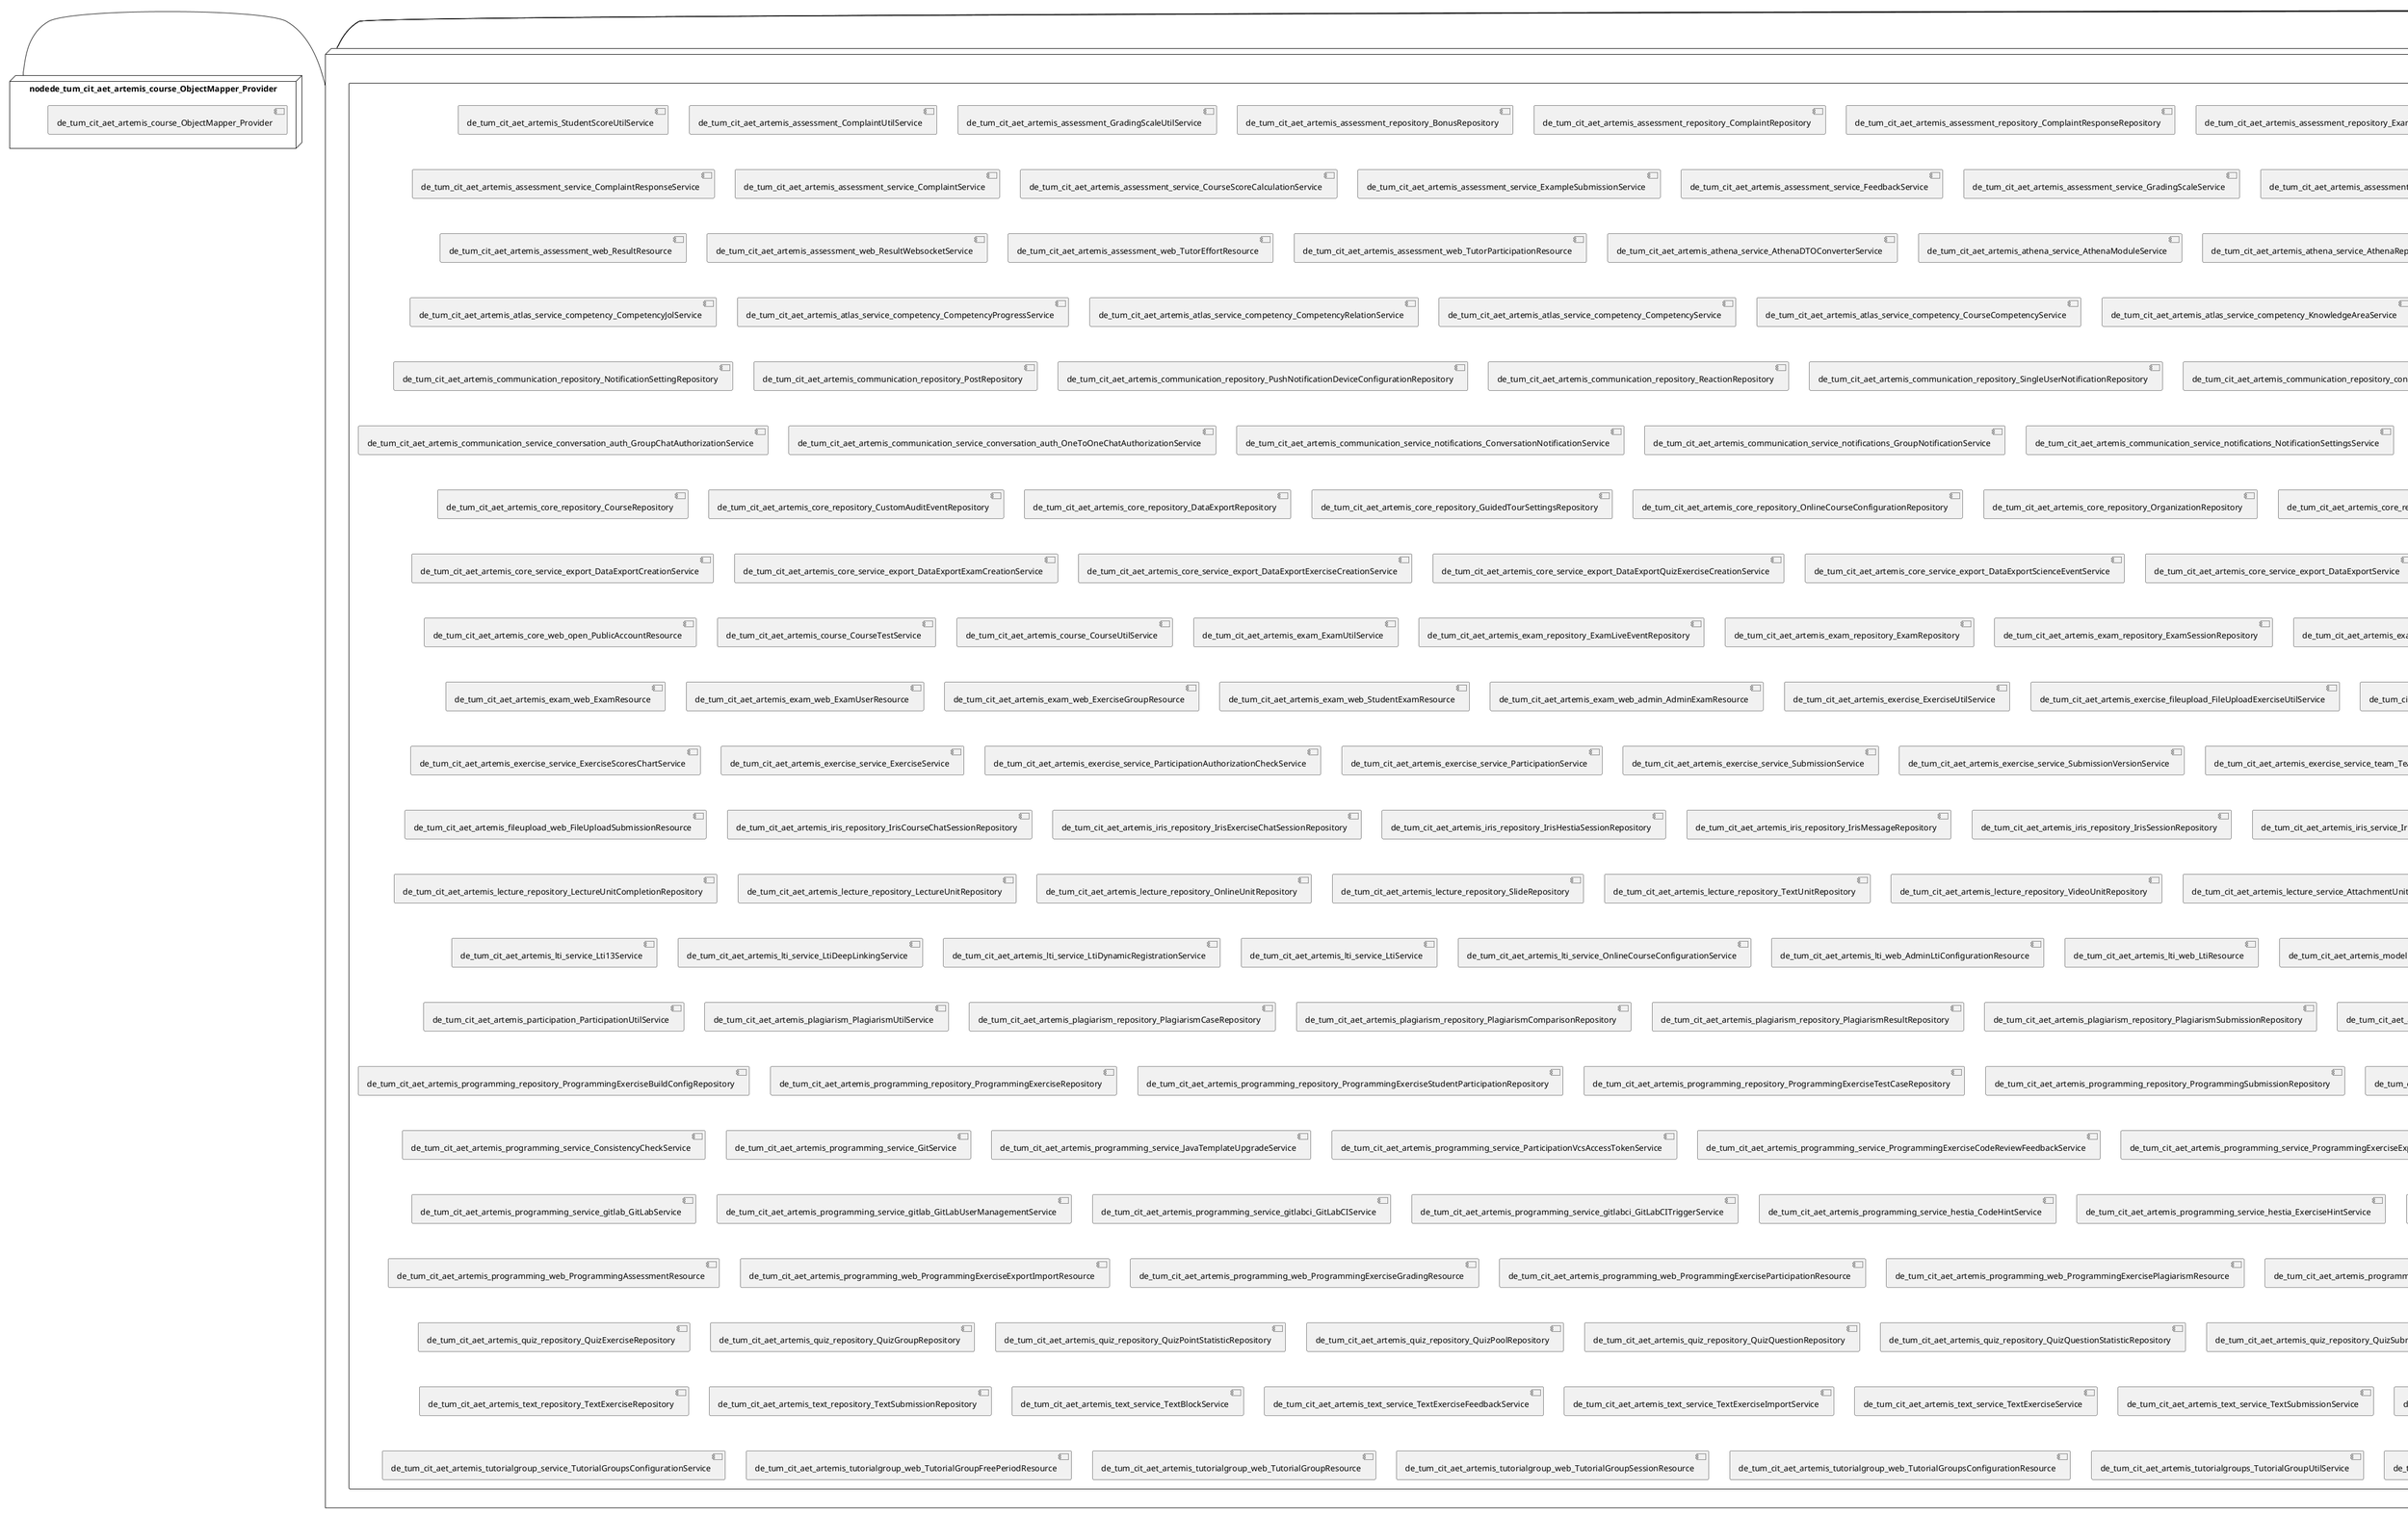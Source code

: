 @startuml
skinparam fixCircleLabelOverlapping true
skinparam componentStyle uml2
node nodede_tum_cit_aet_artemis {
component de_tum_cit_aet_artemis {
[de_tum_cit_aet_artemis_assessment_ResultListener] [[ls1intum-artemis.system#_xQKx4HGnEe-sSfUxzBEg_g]]
[de_tum_cit_aet_artemis_core_service_messaging_DistributedInstanceMessageSendService] [[ls1intum-artemis.system#_xQKx4HGnEe-sSfUxzBEg_g]]
[de_tum_cit_aet_artemis_core_service_messaging_MainInstanceMessageSendService] [[ls1intum-artemis.system#_xQKx4HGnEe-sSfUxzBEg_g]]
}
}
node nodede_tum_cit_aet_artemis_2 {
component de_tum_cit_aet_artemis_2 {
[de_tum_cit_aet_artemis_StudentScoreUtilService] [[ls1intum-artemis.system#_xQKx4HGnEe-sSfUxzBEg_g]]
[de_tum_cit_aet_artemis_assessment_ComplaintUtilService] [[ls1intum-artemis.system#_xQKx4HGnEe-sSfUxzBEg_g]]
[de_tum_cit_aet_artemis_assessment_GradingScaleUtilService] [[ls1intum-artemis.system#_xQKx4HGnEe-sSfUxzBEg_g]]
[de_tum_cit_aet_artemis_assessment_repository_BonusRepository] [[ls1intum-artemis.system#_xQKx4HGnEe-sSfUxzBEg_g]]
[de_tum_cit_aet_artemis_assessment_repository_ComplaintRepository] [[ls1intum-artemis.system#_xQKx4HGnEe-sSfUxzBEg_g]]
[de_tum_cit_aet_artemis_assessment_repository_ComplaintResponseRepository] [[ls1intum-artemis.system#_xQKx4HGnEe-sSfUxzBEg_g]]
[de_tum_cit_aet_artemis_assessment_repository_ExampleSubmissionRepository] [[ls1intum-artemis.system#_xQKx4HGnEe-sSfUxzBEg_g]]
[de_tum_cit_aet_artemis_assessment_repository_FeedbackRepository] [[ls1intum-artemis.system#_xQKx4HGnEe-sSfUxzBEg_g]]
[de_tum_cit_aet_artemis_assessment_repository_GradeStepRepository] [[ls1intum-artemis.system#_xQKx4HGnEe-sSfUxzBEg_g]]
[de_tum_cit_aet_artemis_assessment_repository_GradingCriterionRepository] [[ls1intum-artemis.system#_xQKx4HGnEe-sSfUxzBEg_g]]
[de_tum_cit_aet_artemis_assessment_repository_GradingScaleRepository] [[ls1intum-artemis.system#_xQKx4HGnEe-sSfUxzBEg_g]]
[de_tum_cit_aet_artemis_assessment_repository_LongFeedbackTextRepository] [[ls1intum-artemis.system#_xQKx4HGnEe-sSfUxzBEg_g]]
[de_tum_cit_aet_artemis_assessment_repository_ParticipantScoreRepository] [[ls1intum-artemis.system#_xQKx4HGnEe-sSfUxzBEg_g]]
[de_tum_cit_aet_artemis_assessment_repository_RatingRepository] [[ls1intum-artemis.system#_xQKx4HGnEe-sSfUxzBEg_g]]
[de_tum_cit_aet_artemis_assessment_repository_ResultRepository] [[ls1intum-artemis.system#_xQKx4HGnEe-sSfUxzBEg_g]]
[de_tum_cit_aet_artemis_assessment_repository_StudentScoreRepository] [[ls1intum-artemis.system#_xQKx4HGnEe-sSfUxzBEg_g]]
[de_tum_cit_aet_artemis_assessment_repository_TeamScoreRepository] [[ls1intum-artemis.system#_xQKx4HGnEe-sSfUxzBEg_g]]
[de_tum_cit_aet_artemis_assessment_repository_TextAssessmentEventRepository] [[ls1intum-artemis.system#_xQKx4HGnEe-sSfUxzBEg_g]]
[de_tum_cit_aet_artemis_assessment_repository_TextBlockRepository] [[ls1intum-artemis.system#_xQKx4HGnEe-sSfUxzBEg_g]]
[de_tum_cit_aet_artemis_assessment_repository_TutorParticipationRepository] [[ls1intum-artemis.system#_xQKx4HGnEe-sSfUxzBEg_g]]
[de_tum_cit_aet_artemis_assessment_service_AssessmentDashboardService] [[ls1intum-artemis.system#_xQKx4HGnEe-sSfUxzBEg_g]]
[de_tum_cit_aet_artemis_assessment_service_AssessmentService] [[ls1intum-artemis.system#_xQKx4HGnEe-sSfUxzBEg_g]]
[de_tum_cit_aet_artemis_assessment_service_BonusService] [[ls1intum-artemis.system#_xQKx4HGnEe-sSfUxzBEg_g]]
[de_tum_cit_aet_artemis_assessment_service_ComplaintResponseService] [[ls1intum-artemis.system#_xQKx4HGnEe-sSfUxzBEg_g]]
[de_tum_cit_aet_artemis_assessment_service_ComplaintService] [[ls1intum-artemis.system#_xQKx4HGnEe-sSfUxzBEg_g]]
[de_tum_cit_aet_artemis_assessment_service_CourseScoreCalculationService] [[ls1intum-artemis.system#_xQKx4HGnEe-sSfUxzBEg_g]]
[de_tum_cit_aet_artemis_assessment_service_ExampleSubmissionService] [[ls1intum-artemis.system#_xQKx4HGnEe-sSfUxzBEg_g]]
[de_tum_cit_aet_artemis_assessment_service_FeedbackService] [[ls1intum-artemis.system#_xQKx4HGnEe-sSfUxzBEg_g]]
[de_tum_cit_aet_artemis_assessment_service_GradingScaleService] [[ls1intum-artemis.system#_xQKx4HGnEe-sSfUxzBEg_g]]
[de_tum_cit_aet_artemis_assessment_service_ParticipantScoreScheduleService] [[ls1intum-artemis.system#_xQKx4HGnEe-sSfUxzBEg_g]]
[de_tum_cit_aet_artemis_assessment_service_ParticipantScoreService] [[ls1intum-artemis.system#_xQKx4HGnEe-sSfUxzBEg_g]]
[de_tum_cit_aet_artemis_assessment_service_PresentationPointsCalculationService] [[ls1intum-artemis.system#_xQKx4HGnEe-sSfUxzBEg_g]]
[de_tum_cit_aet_artemis_assessment_service_RatingService] [[ls1intum-artemis.system#_xQKx4HGnEe-sSfUxzBEg_g]]
[de_tum_cit_aet_artemis_assessment_service_ResultService] [[ls1intum-artemis.system#_xQKx4HGnEe-sSfUxzBEg_g]]
[de_tum_cit_aet_artemis_assessment_service_TutorEffortService] [[ls1intum-artemis.system#_xQKx4HGnEe-sSfUxzBEg_g]]
[de_tum_cit_aet_artemis_assessment_service_TutorLeaderboardService] [[ls1intum-artemis.system#_xQKx4HGnEe-sSfUxzBEg_g]]
[de_tum_cit_aet_artemis_assessment_service_TutorParticipationService] [[ls1intum-artemis.system#_xQKx4HGnEe-sSfUxzBEg_g]]
[de_tum_cit_aet_artemis_assessment_web_BonusResource] [[ls1intum-artemis.system#_xQKx4HGnEe-sSfUxzBEg_g]]
[de_tum_cit_aet_artemis_assessment_web_ComplaintResource] [[ls1intum-artemis.system#_xQKx4HGnEe-sSfUxzBEg_g]]
[de_tum_cit_aet_artemis_assessment_web_ComplaintResponseResource] [[ls1intum-artemis.system#_xQKx4HGnEe-sSfUxzBEg_g]]
[de_tum_cit_aet_artemis_assessment_web_ExampleSubmissionResource] [[ls1intum-artemis.system#_xQKx4HGnEe-sSfUxzBEg_g]]
[de_tum_cit_aet_artemis_assessment_web_GradeStepResource] [[ls1intum-artemis.system#_xQKx4HGnEe-sSfUxzBEg_g]]
[de_tum_cit_aet_artemis_assessment_web_GradingScaleResource] [[ls1intum-artemis.system#_xQKx4HGnEe-sSfUxzBEg_g]]
[de_tum_cit_aet_artemis_assessment_web_LongFeedbackTextResource] [[ls1intum-artemis.system#_xQKx4HGnEe-sSfUxzBEg_g]]
[de_tum_cit_aet_artemis_assessment_web_ParticipantScoreResource] [[ls1intum-artemis.system#_xQKx4HGnEe-sSfUxzBEg_g]]
[de_tum_cit_aet_artemis_assessment_web_RatingResource] [[ls1intum-artemis.system#_xQKx4HGnEe-sSfUxzBEg_g]]
[de_tum_cit_aet_artemis_assessment_web_ResultResource] [[ls1intum-artemis.system#_xQKx4HGnEe-sSfUxzBEg_g]]
[de_tum_cit_aet_artemis_assessment_web_ResultWebsocketService] [[ls1intum-artemis.system#_xQKx4HGnEe-sSfUxzBEg_g]]
[de_tum_cit_aet_artemis_assessment_web_TutorEffortResource] [[ls1intum-artemis.system#_xQKx4HGnEe-sSfUxzBEg_g]]
[de_tum_cit_aet_artemis_assessment_web_TutorParticipationResource] [[ls1intum-artemis.system#_xQKx4HGnEe-sSfUxzBEg_g]]
[de_tum_cit_aet_artemis_athena_service_AthenaDTOConverterService] [[ls1intum-artemis.system#_xQKx4HGnEe-sSfUxzBEg_g]]
[de_tum_cit_aet_artemis_athena_service_AthenaModuleService] [[ls1intum-artemis.system#_xQKx4HGnEe-sSfUxzBEg_g]]
[de_tum_cit_aet_artemis_athena_service_AthenaRepositoryExportService] [[ls1intum-artemis.system#_xQKx4HGnEe-sSfUxzBEg_g]]
[de_tum_cit_aet_artemis_athena_service_AthenaScheduleService] [[ls1intum-artemis.system#_xQKx4HGnEe-sSfUxzBEg_g]]
[de_tum_cit_aet_artemis_athena_service_AthenaSubmissionSendingService] [[ls1intum-artemis.system#_xQKx4HGnEe-sSfUxzBEg_g]]
[de_tum_cit_aet_artemis_athena_web_AthenaResource] [[ls1intum-artemis.system#_xQKx4HGnEe-sSfUxzBEg_g]]
[de_tum_cit_aet_artemis_atlas_repository_CompetencyJolRepository] [[ls1intum-artemis.system#_xQKx4HGnEe-sSfUxzBEg_g]]
[de_tum_cit_aet_artemis_atlas_repository_CompetencyProgressRepository] [[ls1intum-artemis.system#_xQKx4HGnEe-sSfUxzBEg_g]]
[de_tum_cit_aet_artemis_atlas_repository_CompetencyRelationRepository] [[ls1intum-artemis.system#_xQKx4HGnEe-sSfUxzBEg_g]]
[de_tum_cit_aet_artemis_atlas_repository_CompetencyRepository] [[ls1intum-artemis.system#_xQKx4HGnEe-sSfUxzBEg_g]]
[de_tum_cit_aet_artemis_atlas_repository_CourseCompetencyRepository] [[ls1intum-artemis.system#_xQKx4HGnEe-sSfUxzBEg_g]]
[de_tum_cit_aet_artemis_atlas_repository_KnowledgeAreaRepository] [[ls1intum-artemis.system#_xQKx4HGnEe-sSfUxzBEg_g]]
[de_tum_cit_aet_artemis_atlas_repository_LearningPathRepository] [[ls1intum-artemis.system#_xQKx4HGnEe-sSfUxzBEg_g]]
[de_tum_cit_aet_artemis_atlas_repository_PrerequisiteRepository] [[ls1intum-artemis.system#_xQKx4HGnEe-sSfUxzBEg_g]]
[de_tum_cit_aet_artemis_atlas_repository_ScienceEventRepository] [[ls1intum-artemis.system#_xQKx4HGnEe-sSfUxzBEg_g]]
[de_tum_cit_aet_artemis_atlas_repository_ScienceSettingRepository] [[ls1intum-artemis.system#_xQKx4HGnEe-sSfUxzBEg_g]]
[de_tum_cit_aet_artemis_atlas_repository_SourceRepository] [[ls1intum-artemis.system#_xQKx4HGnEe-sSfUxzBEg_g]]
[de_tum_cit_aet_artemis_atlas_repository_StandardizedCompetencyRepository] [[ls1intum-artemis.system#_xQKx4HGnEe-sSfUxzBEg_g]]
[de_tum_cit_aet_artemis_atlas_service_ScienceEventService] [[ls1intum-artemis.system#_xQKx4HGnEe-sSfUxzBEg_g]]
[de_tum_cit_aet_artemis_atlas_service_competency_CompetencyJolService] [[ls1intum-artemis.system#_xQKx4HGnEe-sSfUxzBEg_g]]
[de_tum_cit_aet_artemis_atlas_service_competency_CompetencyProgressService] [[ls1intum-artemis.system#_xQKx4HGnEe-sSfUxzBEg_g]]
[de_tum_cit_aet_artemis_atlas_service_competency_CompetencyRelationService] [[ls1intum-artemis.system#_xQKx4HGnEe-sSfUxzBEg_g]]
[de_tum_cit_aet_artemis_atlas_service_competency_CompetencyService] [[ls1intum-artemis.system#_xQKx4HGnEe-sSfUxzBEg_g]]
[de_tum_cit_aet_artemis_atlas_service_competency_CourseCompetencyService] [[ls1intum-artemis.system#_xQKx4HGnEe-sSfUxzBEg_g]]
[de_tum_cit_aet_artemis_atlas_service_competency_KnowledgeAreaService] [[ls1intum-artemis.system#_xQKx4HGnEe-sSfUxzBEg_g]]
[de_tum_cit_aet_artemis_atlas_service_competency_PrerequisiteService] [[ls1intum-artemis.system#_xQKx4HGnEe-sSfUxzBEg_g]]
[de_tum_cit_aet_artemis_atlas_service_competency_StandardizedCompetencyService] [[ls1intum-artemis.system#_xQKx4HGnEe-sSfUxzBEg_g]]
[de_tum_cit_aet_artemis_atlas_service_learningpath_LearningPathNgxService] [[ls1intum-artemis.system#_xQKx4HGnEe-sSfUxzBEg_g]]
[de_tum_cit_aet_artemis_atlas_service_learningpath_LearningPathRecommendationService] [[ls1intum-artemis.system#_xQKx4HGnEe-sSfUxzBEg_g]]
[de_tum_cit_aet_artemis_atlas_service_learningpath_LearningPathService] [[ls1intum-artemis.system#_xQKx4HGnEe-sSfUxzBEg_g]]
[de_tum_cit_aet_artemis_atlas_web_CompetencyResource] [[ls1intum-artemis.system#_xQKx4HGnEe-sSfUxzBEg_g]]
[de_tum_cit_aet_artemis_atlas_web_CourseCompetencyResource] [[ls1intum-artemis.system#_xQKx4HGnEe-sSfUxzBEg_g]]
[de_tum_cit_aet_artemis_atlas_web_LearningPathResource] [[ls1intum-artemis.system#_xQKx4HGnEe-sSfUxzBEg_g]]
[de_tum_cit_aet_artemis_atlas_web_MetricsResource] [[ls1intum-artemis.system#_xQKx4HGnEe-sSfUxzBEg_g]]
[de_tum_cit_aet_artemis_atlas_web_PrerequisiteResource] [[ls1intum-artemis.system#_xQKx4HGnEe-sSfUxzBEg_g]]
[de_tum_cit_aet_artemis_atlas_web_ScienceSettingsResource] [[ls1intum-artemis.system#_xQKx4HGnEe-sSfUxzBEg_g]]
[de_tum_cit_aet_artemis_atlas_web_StandardizedCompetencyResource] [[ls1intum-artemis.system#_xQKx4HGnEe-sSfUxzBEg_g]]
[de_tum_cit_aet_artemis_communication_repository_AnswerPostRepository] [[ls1intum-artemis.system#_xQKx4HGnEe-sSfUxzBEg_g]]
[de_tum_cit_aet_artemis_communication_repository_ConversationMessageRepository] [[ls1intum-artemis.system#_xQKx4HGnEe-sSfUxzBEg_g]]
[de_tum_cit_aet_artemis_communication_repository_ConversationParticipantRepository] [[ls1intum-artemis.system#_xQKx4HGnEe-sSfUxzBEg_g]]
[de_tum_cit_aet_artemis_communication_repository_GroupNotificationRepository] [[ls1intum-artemis.system#_xQKx4HGnEe-sSfUxzBEg_g]]
[de_tum_cit_aet_artemis_communication_repository_NotificationRepository] [[ls1intum-artemis.system#_xQKx4HGnEe-sSfUxzBEg_g]]
[de_tum_cit_aet_artemis_communication_repository_NotificationSettingRepository] [[ls1intum-artemis.system#_xQKx4HGnEe-sSfUxzBEg_g]]
[de_tum_cit_aet_artemis_communication_repository_PostRepository] [[ls1intum-artemis.system#_xQKx4HGnEe-sSfUxzBEg_g]]
[de_tum_cit_aet_artemis_communication_repository_PushNotificationDeviceConfigurationRepository] [[ls1intum-artemis.system#_xQKx4HGnEe-sSfUxzBEg_g]]
[de_tum_cit_aet_artemis_communication_repository_ReactionRepository] [[ls1intum-artemis.system#_xQKx4HGnEe-sSfUxzBEg_g]]
[de_tum_cit_aet_artemis_communication_repository_SingleUserNotificationRepository] [[ls1intum-artemis.system#_xQKx4HGnEe-sSfUxzBEg_g]]
[de_tum_cit_aet_artemis_communication_repository_conversation_ChannelRepository] [[ls1intum-artemis.system#_xQKx4HGnEe-sSfUxzBEg_g]]
[de_tum_cit_aet_artemis_communication_repository_conversation_ConversationNotificationRepository] [[ls1intum-artemis.system#_xQKx4HGnEe-sSfUxzBEg_g]]
[de_tum_cit_aet_artemis_communication_repository_conversation_ConversationRepository] [[ls1intum-artemis.system#_xQKx4HGnEe-sSfUxzBEg_g]]
[de_tum_cit_aet_artemis_communication_repository_conversation_GroupChatRepository] [[ls1intum-artemis.system#_xQKx4HGnEe-sSfUxzBEg_g]]
[de_tum_cit_aet_artemis_communication_repository_conversation_OneToOneChatRepository] [[ls1intum-artemis.system#_xQKx4HGnEe-sSfUxzBEg_g]]
[de_tum_cit_aet_artemis_communication_service_AnswerMessageService] [[ls1intum-artemis.system#_xQKx4HGnEe-sSfUxzBEg_g]]
[de_tum_cit_aet_artemis_communication_service_ConversationMessagingService] [[ls1intum-artemis.system#_xQKx4HGnEe-sSfUxzBEg_g]]
[de_tum_cit_aet_artemis_communication_service_EmailSummaryService] [[ls1intum-artemis.system#_xQKx4HGnEe-sSfUxzBEg_g]]
[de_tum_cit_aet_artemis_communication_service_NotificationScheduleService] [[ls1intum-artemis.system#_xQKx4HGnEe-sSfUxzBEg_g]]
[de_tum_cit_aet_artemis_communication_service_PushNotificationDeviceConfigurationCleanupService] [[ls1intum-artemis.system#_xQKx4HGnEe-sSfUxzBEg_g]]
[de_tum_cit_aet_artemis_communication_service_ReactionService] [[ls1intum-artemis.system#_xQKx4HGnEe-sSfUxzBEg_g]]
[de_tum_cit_aet_artemis_communication_service_conversation_ChannelService] [[ls1intum-artemis.system#_xQKx4HGnEe-sSfUxzBEg_g]]
[de_tum_cit_aet_artemis_communication_service_conversation_ConversationDTOService] [[ls1intum-artemis.system#_xQKx4HGnEe-sSfUxzBEg_g]]
[de_tum_cit_aet_artemis_communication_service_conversation_ConversationService] [[ls1intum-artemis.system#_xQKx4HGnEe-sSfUxzBEg_g]]
[de_tum_cit_aet_artemis_communication_service_conversation_GroupChatService] [[ls1intum-artemis.system#_xQKx4HGnEe-sSfUxzBEg_g]]
[de_tum_cit_aet_artemis_communication_service_conversation_OneToOneChatService] [[ls1intum-artemis.system#_xQKx4HGnEe-sSfUxzBEg_g]]
[de_tum_cit_aet_artemis_communication_service_conversation_auth_ChannelAuthorizationService] [[ls1intum-artemis.system#_xQKx4HGnEe-sSfUxzBEg_g]]
[de_tum_cit_aet_artemis_communication_service_conversation_auth_ConversationAuthorizationService] [[ls1intum-artemis.system#_xQKx4HGnEe-sSfUxzBEg_g]]
[de_tum_cit_aet_artemis_communication_service_conversation_auth_GroupChatAuthorizationService] [[ls1intum-artemis.system#_xQKx4HGnEe-sSfUxzBEg_g]]
[de_tum_cit_aet_artemis_communication_service_conversation_auth_OneToOneChatAuthorizationService] [[ls1intum-artemis.system#_xQKx4HGnEe-sSfUxzBEg_g]]
[de_tum_cit_aet_artemis_communication_service_notifications_ConversationNotificationService] [[ls1intum-artemis.system#_xQKx4HGnEe-sSfUxzBEg_g]]
[de_tum_cit_aet_artemis_communication_service_notifications_GroupNotificationService] [[ls1intum-artemis.system#_xQKx4HGnEe-sSfUxzBEg_g]]
[de_tum_cit_aet_artemis_communication_service_notifications_NotificationSettingsService] [[ls1intum-artemis.system#_xQKx4HGnEe-sSfUxzBEg_g]]
[de_tum_cit_aet_artemis_communication_service_notifications_SingleUserNotificationService] [[ls1intum-artemis.system#_xQKx4HGnEe-sSfUxzBEg_g]]
[de_tum_cit_aet_artemis_communication_service_notifications_TutorialGroupNotificationService] [[ls1intum-artemis.system#_xQKx4HGnEe-sSfUxzBEg_g]]
[de_tum_cit_aet_artemis_communication_service_notifications_push_notifications_ApplePushNotificationService] [[ls1intum-artemis.system#_xQKx4HGnEe-sSfUxzBEg_g]]
[de_tum_cit_aet_artemis_communication_service_notifications_push_notifications_FirebasePushNotificationService] [[ls1intum-artemis.system#_xQKx4HGnEe-sSfUxzBEg_g]]
[de_tum_cit_aet_artemis_communication_web_ConversationMessageResource] [[ls1intum-artemis.system#_xQKx4HGnEe-sSfUxzBEg_g]]
[de_tum_cit_aet_artemis_communication_web_NotificationResource] [[ls1intum-artemis.system#_xQKx4HGnEe-sSfUxzBEg_g]]
[de_tum_cit_aet_artemis_communication_web_NotificationSettingsResource] [[ls1intum-artemis.system#_xQKx4HGnEe-sSfUxzBEg_g]]
[de_tum_cit_aet_artemis_communication_web_PushNotificationResource] [[ls1intum-artemis.system#_xQKx4HGnEe-sSfUxzBEg_g]]
[de_tum_cit_aet_artemis_communication_web_conversation_ChannelResource] [[ls1intum-artemis.system#_xQKx4HGnEe-sSfUxzBEg_g]]
[de_tum_cit_aet_artemis_communication_web_conversation_ConversationResource] [[ls1intum-artemis.system#_xQKx4HGnEe-sSfUxzBEg_g]]
[de_tum_cit_aet_artemis_communication_web_conversation_GroupChatResource] [[ls1intum-artemis.system#_xQKx4HGnEe-sSfUxzBEg_g]]
[de_tum_cit_aet_artemis_communication_web_conversation_OneToOneChatResource] [[ls1intum-artemis.system#_xQKx4HGnEe-sSfUxzBEg_g]]
[de_tum_cit_aet_artemis_competency_CompetencyProgressUtilService] [[ls1intum-artemis.system#_xQKx4HGnEe-sSfUxzBEg_g]]
[de_tum_cit_aet_artemis_competency_CompetencyUtilService] [[ls1intum-artemis.system#_xQKx4HGnEe-sSfUxzBEg_g]]
[de_tum_cit_aet_artemis_competency_LearningPathUtilService] [[ls1intum-artemis.system#_xQKx4HGnEe-sSfUxzBEg_g]]
[de_tum_cit_aet_artemis_competency_PrerequisiteUtilService] [[ls1intum-artemis.system#_xQKx4HGnEe-sSfUxzBEg_g]]
[de_tum_cit_aet_artemis_competency_StandardizedCompetencyUtilService] [[ls1intum-artemis.system#_xQKx4HGnEe-sSfUxzBEg_g]]
[de_tum_cit_aet_artemis_core_repository_AuthorityRepository] [[ls1intum-artemis.system#_xQKx4HGnEe-sSfUxzBEg_g]]
[de_tum_cit_aet_artemis_core_repository_CourseRepository] [[ls1intum-artemis.system#_xQKx4HGnEe-sSfUxzBEg_g]]
[de_tum_cit_aet_artemis_core_repository_CustomAuditEventRepository] [[ls1intum-artemis.system#_xQKx4HGnEe-sSfUxzBEg_g]]
[de_tum_cit_aet_artemis_core_repository_DataExportRepository] [[ls1intum-artemis.system#_xQKx4HGnEe-sSfUxzBEg_g]]
[de_tum_cit_aet_artemis_core_repository_GuidedTourSettingsRepository] [[ls1intum-artemis.system#_xQKx4HGnEe-sSfUxzBEg_g]]
[de_tum_cit_aet_artemis_core_repository_OnlineCourseConfigurationRepository] [[ls1intum-artemis.system#_xQKx4HGnEe-sSfUxzBEg_g]]
[de_tum_cit_aet_artemis_core_repository_OrganizationRepository] [[ls1intum-artemis.system#_xQKx4HGnEe-sSfUxzBEg_g]]
[de_tum_cit_aet_artemis_core_repository_ProgrammingExerciseStudentParticipationTestRepository] [[ls1intum-artemis.system#_xQKx4HGnEe-sSfUxzBEg_g]]
[de_tum_cit_aet_artemis_core_repository_ProgrammingExerciseTestRepository] [[ls1intum-artemis.system#_xQKx4HGnEe-sSfUxzBEg_g]]
[de_tum_cit_aet_artemis_core_repository_ProgrammingSubmissionTestRepository] [[ls1intum-artemis.system#_xQKx4HGnEe-sSfUxzBEg_g]]
[de_tum_cit_aet_artemis_core_repository_StatisticsRepository] [[ls1intum-artemis.system#_xQKx4HGnEe-sSfUxzBEg_g]]
[de_tum_cit_aet_artemis_core_repository_UserRepository] [[ls1intum-artemis.system#_xQKx4HGnEe-sSfUxzBEg_g]]
[de_tum_cit_aet_artemis_core_repository_UserTestRepository] [[ls1intum-artemis.system#_xQKx4HGnEe-sSfUxzBEg_g]]
[de_tum_cit_aet_artemis_core_security_DomainUserDetailsService] [[ls1intum-artemis.system#_xQKx4HGnEe-sSfUxzBEg_g]]
[de_tum_cit_aet_artemis_core_service_AuthorizationCheckService] [[ls1intum-artemis.system#_xQKx4HGnEe-sSfUxzBEg_g]]
[de_tum_cit_aet_artemis_core_service_CourseService] [[ls1intum-artemis.system#_xQKx4HGnEe-sSfUxzBEg_g]]
[de_tum_cit_aet_artemis_core_service_DataExportScheduleService] [[ls1intum-artemis.system#_xQKx4HGnEe-sSfUxzBEg_g]]
[de_tum_cit_aet_artemis_core_service_FileService] [[ls1intum-artemis.system#_xQKx4HGnEe-sSfUxzBEg_g]]
[de_tum_cit_aet_artemis_core_service_OrganizationService] [[ls1intum-artemis.system#_xQKx4HGnEe-sSfUxzBEg_g]]
[de_tum_cit_aet_artemis_core_service_StatisticsService] [[ls1intum-artemis.system#_xQKx4HGnEe-sSfUxzBEg_g]]
[de_tum_cit_aet_artemis_core_service_UserScheduleService] [[ls1intum-artemis.system#_xQKx4HGnEe-sSfUxzBEg_g]]
[de_tum_cit_aet_artemis_core_service_connectors_SAML2Service] [[ls1intum-artemis.system#_xQKx4HGnEe-sSfUxzBEg_g]]
[de_tum_cit_aet_artemis_core_service_export_CourseExamExportService] [[ls1intum-artemis.system#_xQKx4HGnEe-sSfUxzBEg_g]]
[de_tum_cit_aet_artemis_core_service_export_DataExportCommunicationDataService] [[ls1intum-artemis.system#_xQKx4HGnEe-sSfUxzBEg_g]]
[de_tum_cit_aet_artemis_core_service_export_DataExportCreationService] [[ls1intum-artemis.system#_xQKx4HGnEe-sSfUxzBEg_g]]
[de_tum_cit_aet_artemis_core_service_export_DataExportExamCreationService] [[ls1intum-artemis.system#_xQKx4HGnEe-sSfUxzBEg_g]]
[de_tum_cit_aet_artemis_core_service_export_DataExportExerciseCreationService] [[ls1intum-artemis.system#_xQKx4HGnEe-sSfUxzBEg_g]]
[de_tum_cit_aet_artemis_core_service_export_DataExportQuizExerciseCreationService] [[ls1intum-artemis.system#_xQKx4HGnEe-sSfUxzBEg_g]]
[de_tum_cit_aet_artemis_core_service_export_DataExportScienceEventService] [[ls1intum-artemis.system#_xQKx4HGnEe-sSfUxzBEg_g]]
[de_tum_cit_aet_artemis_core_service_export_DataExportService] [[ls1intum-artemis.system#_xQKx4HGnEe-sSfUxzBEg_g]]
[de_tum_cit_aet_artemis_core_service_messaging_InstanceMessageReceiveService] [[ls1intum-artemis.system#_xQKx4HGnEe-sSfUxzBEg_g]]
[de_tum_cit_aet_artemis_core_service_user_AuthorityService] [[ls1intum-artemis.system#_xQKx4HGnEe-sSfUxzBEg_g]]
[de_tum_cit_aet_artemis_core_service_user_PasswordService] [[ls1intum-artemis.system#_xQKx4HGnEe-sSfUxzBEg_g]]
[de_tum_cit_aet_artemis_core_service_user_UserCreationService] [[ls1intum-artemis.system#_xQKx4HGnEe-sSfUxzBEg_g]]
[de_tum_cit_aet_artemis_core_service_user_UserService] [[ls1intum-artemis.system#_xQKx4HGnEe-sSfUxzBEg_g]]
[de_tum_cit_aet_artemis_core_web_AccountResource] [[ls1intum-artemis.system#_xQKx4HGnEe-sSfUxzBEg_g]]
[de_tum_cit_aet_artemis_core_web_CourseResource] [[ls1intum-artemis.system#_xQKx4HGnEe-sSfUxzBEg_g]]
[de_tum_cit_aet_artemis_core_web_DataExportResource] [[ls1intum-artemis.system#_xQKx4HGnEe-sSfUxzBEg_g]]
[de_tum_cit_aet_artemis_core_web_FileResource] [[ls1intum-artemis.system#_xQKx4HGnEe-sSfUxzBEg_g]]
[de_tum_cit_aet_artemis_core_web_LectureResource] [[ls1intum-artemis.system#_xQKx4HGnEe-sSfUxzBEg_g]]
[de_tum_cit_aet_artemis_core_web_OrganizationResource] [[ls1intum-artemis.system#_xQKx4HGnEe-sSfUxzBEg_g]]
[de_tum_cit_aet_artemis_core_web_StatisticsResource] [[ls1intum-artemis.system#_xQKx4HGnEe-sSfUxzBEg_g]]
[de_tum_cit_aet_artemis_core_web_UserResource] [[ls1intum-artemis.system#_xQKx4HGnEe-sSfUxzBEg_g]]
[de_tum_cit_aet_artemis_core_web_admin_AdminBuildJobQueueResource] [[ls1intum-artemis.system#_xQKx4HGnEe-sSfUxzBEg_g]]
[de_tum_cit_aet_artemis_core_web_admin_AdminCourseResource] [[ls1intum-artemis.system#_xQKx4HGnEe-sSfUxzBEg_g]]
[de_tum_cit_aet_artemis_core_web_admin_AdminOrganizationResource] [[ls1intum-artemis.system#_xQKx4HGnEe-sSfUxzBEg_g]]
[de_tum_cit_aet_artemis_core_web_admin_AdminUserResource] [[ls1intum-artemis.system#_xQKx4HGnEe-sSfUxzBEg_g]]
[de_tum_cit_aet_artemis_core_web_open_PublicAccountResource] [[ls1intum-artemis.system#_xQKx4HGnEe-sSfUxzBEg_g]]
[de_tum_cit_aet_artemis_course_CourseTestService] [[ls1intum-artemis.system#_xQKx4HGnEe-sSfUxzBEg_g]]
[de_tum_cit_aet_artemis_course_CourseUtilService] [[ls1intum-artemis.system#_xQKx4HGnEe-sSfUxzBEg_g]]
[de_tum_cit_aet_artemis_exam_ExamUtilService] [[ls1intum-artemis.system#_xQKx4HGnEe-sSfUxzBEg_g]]
[de_tum_cit_aet_artemis_exam_repository_ExamLiveEventRepository] [[ls1intum-artemis.system#_xQKx4HGnEe-sSfUxzBEg_g]]
[de_tum_cit_aet_artemis_exam_repository_ExamRepository] [[ls1intum-artemis.system#_xQKx4HGnEe-sSfUxzBEg_g]]
[de_tum_cit_aet_artemis_exam_repository_ExamSessionRepository] [[ls1intum-artemis.system#_xQKx4HGnEe-sSfUxzBEg_g]]
[de_tum_cit_aet_artemis_exam_repository_ExamUserRepository] [[ls1intum-artemis.system#_xQKx4HGnEe-sSfUxzBEg_g]]
[de_tum_cit_aet_artemis_exam_repository_ExerciseGroupRepository] [[ls1intum-artemis.system#_xQKx4HGnEe-sSfUxzBEg_g]]
[de_tum_cit_aet_artemis_exam_repository_StudentExamRepository] [[ls1intum-artemis.system#_xQKx4HGnEe-sSfUxzBEg_g]]
[de_tum_cit_aet_artemis_exam_service_ExamAccessService] [[ls1intum-artemis.system#_xQKx4HGnEe-sSfUxzBEg_g]]
[de_tum_cit_aet_artemis_exam_service_ExamDateService] [[ls1intum-artemis.system#_xQKx4HGnEe-sSfUxzBEg_g]]
[de_tum_cit_aet_artemis_exam_service_ExamDeletionService] [[ls1intum-artemis.system#_xQKx4HGnEe-sSfUxzBEg_g]]
[de_tum_cit_aet_artemis_exam_service_ExamImportService] [[ls1intum-artemis.system#_xQKx4HGnEe-sSfUxzBEg_g]]
[de_tum_cit_aet_artemis_exam_service_ExamLiveEventsService] [[ls1intum-artemis.system#_xQKx4HGnEe-sSfUxzBEg_g]]
[de_tum_cit_aet_artemis_exam_service_ExamQuizService] [[ls1intum-artemis.system#_xQKx4HGnEe-sSfUxzBEg_g]]
[de_tum_cit_aet_artemis_exam_service_ExamRegistrationService] [[ls1intum-artemis.system#_xQKx4HGnEe-sSfUxzBEg_g]]
[de_tum_cit_aet_artemis_exam_service_ExamService] [[ls1intum-artemis.system#_xQKx4HGnEe-sSfUxzBEg_g]]
[de_tum_cit_aet_artemis_exam_service_ExamSessionService] [[ls1intum-artemis.system#_xQKx4HGnEe-sSfUxzBEg_g]]
[de_tum_cit_aet_artemis_exam_service_ExamSubmissionService] [[ls1intum-artemis.system#_xQKx4HGnEe-sSfUxzBEg_g]]
[de_tum_cit_aet_artemis_exam_service_ExamUserService] [[ls1intum-artemis.system#_xQKx4HGnEe-sSfUxzBEg_g]]
[de_tum_cit_aet_artemis_exam_service_StudentExamAccessService] [[ls1intum-artemis.system#_xQKx4HGnEe-sSfUxzBEg_g]]
[de_tum_cit_aet_artemis_exam_service_StudentExamService] [[ls1intum-artemis.system#_xQKx4HGnEe-sSfUxzBEg_g]]
[de_tum_cit_aet_artemis_exam_web_ExamResource] [[ls1intum-artemis.system#_xQKx4HGnEe-sSfUxzBEg_g]]
[de_tum_cit_aet_artemis_exam_web_ExamUserResource] [[ls1intum-artemis.system#_xQKx4HGnEe-sSfUxzBEg_g]]
[de_tum_cit_aet_artemis_exam_web_ExerciseGroupResource] [[ls1intum-artemis.system#_xQKx4HGnEe-sSfUxzBEg_g]]
[de_tum_cit_aet_artemis_exam_web_StudentExamResource] [[ls1intum-artemis.system#_xQKx4HGnEe-sSfUxzBEg_g]]
[de_tum_cit_aet_artemis_exam_web_admin_AdminExamResource] [[ls1intum-artemis.system#_xQKx4HGnEe-sSfUxzBEg_g]]
[de_tum_cit_aet_artemis_exercise_ExerciseUtilService] [[ls1intum-artemis.system#_xQKx4HGnEe-sSfUxzBEg_g]]
[de_tum_cit_aet_artemis_exercise_fileupload_FileUploadExerciseUtilService] [[ls1intum-artemis.system#_xQKx4HGnEe-sSfUxzBEg_g]]
[de_tum_cit_aet_artemis_exercise_modeling_ModelingExerciseUtilService] [[ls1intum-artemis.system#_xQKx4HGnEe-sSfUxzBEg_g]]
[de_tum_cit_aet_artemis_exercise_programming_ContinuousIntegrationTestService] [[ls1intum-artemis.system#_xQKx4HGnEe-sSfUxzBEg_g]]
[de_tum_cit_aet_artemis_exercise_programming_ProgrammingExerciseIntegrationTestService] [[ls1intum-artemis.system#_xQKx4HGnEe-sSfUxzBEg_g]]
[de_tum_cit_aet_artemis_exercise_programming_ProgrammingExerciseResultTestService] [[ls1intum-artemis.system#_xQKx4HGnEe-sSfUxzBEg_g]]
[de_tum_cit_aet_artemis_exercise_programming_ProgrammingExerciseTestService] [[ls1intum-artemis.system#_xQKx4HGnEe-sSfUxzBEg_g]]
[de_tum_cit_aet_artemis_exercise_programming_ProgrammingExerciseUtilService] [[ls1intum-artemis.system#_xQKx4HGnEe-sSfUxzBEg_g]]
[de_tum_cit_aet_artemis_exercise_programming_ProgrammingSubmissionAndResultIntegrationTestService] [[ls1intum-artemis.system#_xQKx4HGnEe-sSfUxzBEg_g]]
[de_tum_cit_aet_artemis_exercise_quiz_QuizExerciseUtilService] [[ls1intum-artemis.system#_xQKx4HGnEe-sSfUxzBEg_g]]
[de_tum_cit_aet_artemis_exercise_repository_ExerciseRepository] [[ls1intum-artemis.system#_xQKx4HGnEe-sSfUxzBEg_g]]
[de_tum_cit_aet_artemis_exercise_repository_ParticipationRepository] [[ls1intum-artemis.system#_xQKx4HGnEe-sSfUxzBEg_g]]
[de_tum_cit_aet_artemis_exercise_repository_StudentParticipationRepository] [[ls1intum-artemis.system#_xQKx4HGnEe-sSfUxzBEg_g]]
[de_tum_cit_aet_artemis_exercise_repository_SubmissionRepository] [[ls1intum-artemis.system#_xQKx4HGnEe-sSfUxzBEg_g]]
[de_tum_cit_aet_artemis_exercise_repository_SubmissionVersionRepository] [[ls1intum-artemis.system#_xQKx4HGnEe-sSfUxzBEg_g]]
[de_tum_cit_aet_artemis_exercise_repository_TeamRepository] [[ls1intum-artemis.system#_xQKx4HGnEe-sSfUxzBEg_g]]
[de_tum_cit_aet_artemis_exercise_service_ExerciseDateService] [[ls1intum-artemis.system#_xQKx4HGnEe-sSfUxzBEg_g]]
[de_tum_cit_aet_artemis_exercise_service_ExerciseDeletionService] [[ls1intum-artemis.system#_xQKx4HGnEe-sSfUxzBEg_g]]
[de_tum_cit_aet_artemis_exercise_service_ExerciseScoresChartService] [[ls1intum-artemis.system#_xQKx4HGnEe-sSfUxzBEg_g]]
[de_tum_cit_aet_artemis_exercise_service_ExerciseService] [[ls1intum-artemis.system#_xQKx4HGnEe-sSfUxzBEg_g]]
[de_tum_cit_aet_artemis_exercise_service_ParticipationAuthorizationCheckService] [[ls1intum-artemis.system#_xQKx4HGnEe-sSfUxzBEg_g]]
[de_tum_cit_aet_artemis_exercise_service_ParticipationService] [[ls1intum-artemis.system#_xQKx4HGnEe-sSfUxzBEg_g]]
[de_tum_cit_aet_artemis_exercise_service_SubmissionService] [[ls1intum-artemis.system#_xQKx4HGnEe-sSfUxzBEg_g]]
[de_tum_cit_aet_artemis_exercise_service_SubmissionVersionService] [[ls1intum-artemis.system#_xQKx4HGnEe-sSfUxzBEg_g]]
[de_tum_cit_aet_artemis_exercise_service_team_TeamService] [[ls1intum-artemis.system#_xQKx4HGnEe-sSfUxzBEg_g]]
[de_tum_cit_aet_artemis_exercise_text_TextExerciseUtilService] [[ls1intum-artemis.system#_xQKx4HGnEe-sSfUxzBEg_g]]
[de_tum_cit_aet_artemis_exercise_web_AdminExerciseResource] [[ls1intum-artemis.system#_xQKx4HGnEe-sSfUxzBEg_g]]
[de_tum_cit_aet_artemis_exercise_web_ConsistencyCheckResource] [[ls1intum-artemis.system#_xQKx4HGnEe-sSfUxzBEg_g]]
[de_tum_cit_aet_artemis_exercise_web_ExerciseResource] [[ls1intum-artemis.system#_xQKx4HGnEe-sSfUxzBEg_g]]
[de_tum_cit_aet_artemis_exercise_web_ExerciseScoresChartResource] [[ls1intum-artemis.system#_xQKx4HGnEe-sSfUxzBEg_g]]
[de_tum_cit_aet_artemis_exercise_web_ParticipationResource] [[ls1intum-artemis.system#_xQKx4HGnEe-sSfUxzBEg_g]]
[de_tum_cit_aet_artemis_exercise_web_ParticipationTeamWebsocketService] [[ls1intum-artemis.system#_xQKx4HGnEe-sSfUxzBEg_g]]
[de_tum_cit_aet_artemis_exercise_web_SubmissionResource] [[ls1intum-artemis.system#_xQKx4HGnEe-sSfUxzBEg_g]]
[de_tum_cit_aet_artemis_exercise_web_TeamResource] [[ls1intum-artemis.system#_xQKx4HGnEe-sSfUxzBEg_g]]
[de_tum_cit_aet_artemis_fileupload_repository_FileUploadExerciseRepository] [[ls1intum-artemis.system#_xQKx4HGnEe-sSfUxzBEg_g]]
[de_tum_cit_aet_artemis_fileupload_repository_FileUploadSubmissionRepository] [[ls1intum-artemis.system#_xQKx4HGnEe-sSfUxzBEg_g]]
[de_tum_cit_aet_artemis_fileupload_service_FileUploadExerciseImportService] [[ls1intum-artemis.system#_xQKx4HGnEe-sSfUxzBEg_g]]
[de_tum_cit_aet_artemis_fileupload_service_FileUploadExerciseService] [[ls1intum-artemis.system#_xQKx4HGnEe-sSfUxzBEg_g]]
[de_tum_cit_aet_artemis_fileupload_service_FileUploadSubmissionService] [[ls1intum-artemis.system#_xQKx4HGnEe-sSfUxzBEg_g]]
[de_tum_cit_aet_artemis_fileupload_web_FileUploadAssessmentResource] [[ls1intum-artemis.system#_xQKx4HGnEe-sSfUxzBEg_g]]
[de_tum_cit_aet_artemis_fileupload_web_FileUploadExerciseResource] [[ls1intum-artemis.system#_xQKx4HGnEe-sSfUxzBEg_g]]
[de_tum_cit_aet_artemis_fileupload_web_FileUploadSubmissionResource] [[ls1intum-artemis.system#_xQKx4HGnEe-sSfUxzBEg_g]]
[de_tum_cit_aet_artemis_iris_repository_IrisCourseChatSessionRepository] [[ls1intum-artemis.system#_xQKx4HGnEe-sSfUxzBEg_g]]
[de_tum_cit_aet_artemis_iris_repository_IrisExerciseChatSessionRepository] [[ls1intum-artemis.system#_xQKx4HGnEe-sSfUxzBEg_g]]
[de_tum_cit_aet_artemis_iris_repository_IrisHestiaSessionRepository] [[ls1intum-artemis.system#_xQKx4HGnEe-sSfUxzBEg_g]]
[de_tum_cit_aet_artemis_iris_repository_IrisMessageRepository] [[ls1intum-artemis.system#_xQKx4HGnEe-sSfUxzBEg_g]]
[de_tum_cit_aet_artemis_iris_repository_IrisSessionRepository] [[ls1intum-artemis.system#_xQKx4HGnEe-sSfUxzBEg_g]]
[de_tum_cit_aet_artemis_iris_service_IrisMessageService] [[ls1intum-artemis.system#_xQKx4HGnEe-sSfUxzBEg_g]]
[de_tum_cit_aet_artemis_iris_service_IrisRateLimitService] [[ls1intum-artemis.system#_xQKx4HGnEe-sSfUxzBEg_g]]
[de_tum_cit_aet_artemis_iris_service_IrisSessionService] [[ls1intum-artemis.system#_xQKx4HGnEe-sSfUxzBEg_g]]
[de_tum_cit_aet_artemis_iris_service_pyris_PyrisPipelineService] [[ls1intum-artemis.system#_xQKx4HGnEe-sSfUxzBEg_g]]
[de_tum_cit_aet_artemis_iris_service_session_IrisCourseChatSessionService] [[ls1intum-artemis.system#_xQKx4HGnEe-sSfUxzBEg_g]]
[de_tum_cit_aet_artemis_iris_service_session_IrisExerciseChatSessionService] [[ls1intum-artemis.system#_xQKx4HGnEe-sSfUxzBEg_g]]
[de_tum_cit_aet_artemis_iris_service_session_IrisHestiaSessionService] [[ls1intum-artemis.system#_xQKx4HGnEe-sSfUxzBEg_g]]
[de_tum_cit_aet_artemis_iris_web_IrisCourseChatSessionResource] [[ls1intum-artemis.system#_xQKx4HGnEe-sSfUxzBEg_g]]
[de_tum_cit_aet_artemis_iris_web_IrisExerciseChatSessionResource] [[ls1intum-artemis.system#_xQKx4HGnEe-sSfUxzBEg_g]]
[de_tum_cit_aet_artemis_iris_web_IrisMessageResource] [[ls1intum-artemis.system#_xQKx4HGnEe-sSfUxzBEg_g]]
[de_tum_cit_aet_artemis_iris_web_IrisResource] [[ls1intum-artemis.system#_xQKx4HGnEe-sSfUxzBEg_g]]
[de_tum_cit_aet_artemis_iris_web_IrisSettingsResource] [[ls1intum-artemis.system#_xQKx4HGnEe-sSfUxzBEg_g]]
[de_tum_cit_aet_artemis_lecture_LectureUtilService] [[ls1intum-artemis.system#_xQKx4HGnEe-sSfUxzBEg_g]]
[de_tum_cit_aet_artemis_lecture_repository_AttachmentRepository] [[ls1intum-artemis.system#_xQKx4HGnEe-sSfUxzBEg_g]]
[de_tum_cit_aet_artemis_lecture_repository_AttachmentUnitRepository] [[ls1intum-artemis.system#_xQKx4HGnEe-sSfUxzBEg_g]]
[de_tum_cit_aet_artemis_lecture_repository_ExerciseUnitRepository] [[ls1intum-artemis.system#_xQKx4HGnEe-sSfUxzBEg_g]]
[de_tum_cit_aet_artemis_lecture_repository_LectureRepository] [[ls1intum-artemis.system#_xQKx4HGnEe-sSfUxzBEg_g]]
[de_tum_cit_aet_artemis_lecture_repository_LectureUnitCompletionRepository] [[ls1intum-artemis.system#_xQKx4HGnEe-sSfUxzBEg_g]]
[de_tum_cit_aet_artemis_lecture_repository_LectureUnitRepository] [[ls1intum-artemis.system#_xQKx4HGnEe-sSfUxzBEg_g]]
[de_tum_cit_aet_artemis_lecture_repository_OnlineUnitRepository] [[ls1intum-artemis.system#_xQKx4HGnEe-sSfUxzBEg_g]]
[de_tum_cit_aet_artemis_lecture_repository_SlideRepository] [[ls1intum-artemis.system#_xQKx4HGnEe-sSfUxzBEg_g]]
[de_tum_cit_aet_artemis_lecture_repository_TextUnitRepository] [[ls1intum-artemis.system#_xQKx4HGnEe-sSfUxzBEg_g]]
[de_tum_cit_aet_artemis_lecture_repository_VideoUnitRepository] [[ls1intum-artemis.system#_xQKx4HGnEe-sSfUxzBEg_g]]
[de_tum_cit_aet_artemis_lecture_service_AttachmentUnitService] [[ls1intum-artemis.system#_xQKx4HGnEe-sSfUxzBEg_g]]
[de_tum_cit_aet_artemis_lecture_service_LearningObjectService] [[ls1intum-artemis.system#_xQKx4HGnEe-sSfUxzBEg_g]]
[de_tum_cit_aet_artemis_lecture_service_LectureImportService] [[ls1intum-artemis.system#_xQKx4HGnEe-sSfUxzBEg_g]]
[de_tum_cit_aet_artemis_lecture_service_LectureService] [[ls1intum-artemis.system#_xQKx4HGnEe-sSfUxzBEg_g]]
[de_tum_cit_aet_artemis_lecture_service_LectureUnitProcessingService] [[ls1intum-artemis.system#_xQKx4HGnEe-sSfUxzBEg_g]]
[de_tum_cit_aet_artemis_lecture_service_LectureUnitService] [[ls1intum-artemis.system#_xQKx4HGnEe-sSfUxzBEg_g]]
[de_tum_cit_aet_artemis_lecture_service_SlideSplitterService] [[ls1intum-artemis.system#_xQKx4HGnEe-sSfUxzBEg_g]]
[de_tum_cit_aet_artemis_lecture_web_AttachmentResource] [[ls1intum-artemis.system#_xQKx4HGnEe-sSfUxzBEg_g]]
[de_tum_cit_aet_artemis_lecture_web_AttachmentUnitResource] [[ls1intum-artemis.system#_xQKx4HGnEe-sSfUxzBEg_g]]
[de_tum_cit_aet_artemis_lecture_web_ExerciseUnitResource] [[ls1intum-artemis.system#_xQKx4HGnEe-sSfUxzBEg_g]]
[de_tum_cit_aet_artemis_lecture_web_LectureUnitResource] [[ls1intum-artemis.system#_xQKx4HGnEe-sSfUxzBEg_g]]
[de_tum_cit_aet_artemis_lecture_web_OnlineUnitResource] [[ls1intum-artemis.system#_xQKx4HGnEe-sSfUxzBEg_g]]
[de_tum_cit_aet_artemis_lecture_web_TextUnitResource] [[ls1intum-artemis.system#_xQKx4HGnEe-sSfUxzBEg_g]]
[de_tum_cit_aet_artemis_lecture_web_VideoUnitResource] [[ls1intum-artemis.system#_xQKx4HGnEe-sSfUxzBEg_g]]
[de_tum_cit_aet_artemis_localvcci_LocalVCLocalCITestService] [[ls1intum-artemis.system#_xQKx4HGnEe-sSfUxzBEg_g]]
[de_tum_cit_aet_artemis_lti_repository_Lti13ResourceLaunchRepository] [[ls1intum-artemis.system#_xQKx4HGnEe-sSfUxzBEg_g]]
[de_tum_cit_aet_artemis_lti_repository_LtiPlatformConfigurationRepository] [[ls1intum-artemis.system#_xQKx4HGnEe-sSfUxzBEg_g]]
[de_tum_cit_aet_artemis_lti_service_Lti13Service] [[ls1intum-artemis.system#_xQKx4HGnEe-sSfUxzBEg_g]]
[de_tum_cit_aet_artemis_lti_service_LtiDeepLinkingService] [[ls1intum-artemis.system#_xQKx4HGnEe-sSfUxzBEg_g]]
[de_tum_cit_aet_artemis_lti_service_LtiDynamicRegistrationService] [[ls1intum-artemis.system#_xQKx4HGnEe-sSfUxzBEg_g]]
[de_tum_cit_aet_artemis_lti_service_LtiService] [[ls1intum-artemis.system#_xQKx4HGnEe-sSfUxzBEg_g]]
[de_tum_cit_aet_artemis_lti_service_OnlineCourseConfigurationService] [[ls1intum-artemis.system#_xQKx4HGnEe-sSfUxzBEg_g]]
[de_tum_cit_aet_artemis_lti_web_AdminLtiConfigurationResource] [[ls1intum-artemis.system#_xQKx4HGnEe-sSfUxzBEg_g]]
[de_tum_cit_aet_artemis_lti_web_LtiResource] [[ls1intum-artemis.system#_xQKx4HGnEe-sSfUxzBEg_g]]
[de_tum_cit_aet_artemis_modeling_repository_ApollonDiagramRepository] [[ls1intum-artemis.system#_xQKx4HGnEe-sSfUxzBEg_g]]
[de_tum_cit_aet_artemis_modeling_repository_ModelClusterRepository] [[ls1intum-artemis.system#_xQKx4HGnEe-sSfUxzBEg_g]]
[de_tum_cit_aet_artemis_modeling_repository_ModelElementRepository] [[ls1intum-artemis.system#_xQKx4HGnEe-sSfUxzBEg_g]]
[de_tum_cit_aet_artemis_modeling_repository_ModelingExerciseRepository] [[ls1intum-artemis.system#_xQKx4HGnEe-sSfUxzBEg_g]]
[de_tum_cit_aet_artemis_modeling_repository_ModelingSubmissionRepository] [[ls1intum-artemis.system#_xQKx4HGnEe-sSfUxzBEg_g]]
[de_tum_cit_aet_artemis_modeling_service_ModelingExerciseImportService] [[ls1intum-artemis.system#_xQKx4HGnEe-sSfUxzBEg_g]]
[de_tum_cit_aet_artemis_modeling_service_ModelingExerciseScheduleService] [[ls1intum-artemis.system#_xQKx4HGnEe-sSfUxzBEg_g]]
[de_tum_cit_aet_artemis_modeling_service_ModelingExerciseService] [[ls1intum-artemis.system#_xQKx4HGnEe-sSfUxzBEg_g]]
[de_tum_cit_aet_artemis_modeling_service_ModelingSubmissionService] [[ls1intum-artemis.system#_xQKx4HGnEe-sSfUxzBEg_g]]
[de_tum_cit_aet_artemis_modeling_service_compass_CompassService] [[ls1intum-artemis.system#_xQKx4HGnEe-sSfUxzBEg_g]]
[de_tum_cit_aet_artemis_modeling_web_AdminModelingExerciseResource] [[ls1intum-artemis.system#_xQKx4HGnEe-sSfUxzBEg_g]]
[de_tum_cit_aet_artemis_modeling_web_ApollonDiagramResource] [[ls1intum-artemis.system#_xQKx4HGnEe-sSfUxzBEg_g]]
[de_tum_cit_aet_artemis_modeling_web_ModelingAssessmentResource] [[ls1intum-artemis.system#_xQKx4HGnEe-sSfUxzBEg_g]]
[de_tum_cit_aet_artemis_modeling_web_ModelingExerciseResource] [[ls1intum-artemis.system#_xQKx4HGnEe-sSfUxzBEg_g]]
[de_tum_cit_aet_artemis_modeling_web_ModelingSubmissionResource] [[ls1intum-artemis.system#_xQKx4HGnEe-sSfUxzBEg_g]]
[de_tum_cit_aet_artemis_organization_OrganizationUtilService] [[ls1intum-artemis.system#_xQKx4HGnEe-sSfUxzBEg_g]]
[de_tum_cit_aet_artemis_participation_ParticipationUtilService] [[ls1intum-artemis.system#_xQKx4HGnEe-sSfUxzBEg_g]]
[de_tum_cit_aet_artemis_plagiarism_PlagiarismUtilService] [[ls1intum-artemis.system#_xQKx4HGnEe-sSfUxzBEg_g]]
[de_tum_cit_aet_artemis_plagiarism_repository_PlagiarismCaseRepository] [[ls1intum-artemis.system#_xQKx4HGnEe-sSfUxzBEg_g]]
[de_tum_cit_aet_artemis_plagiarism_repository_PlagiarismComparisonRepository] [[ls1intum-artemis.system#_xQKx4HGnEe-sSfUxzBEg_g]]
[de_tum_cit_aet_artemis_plagiarism_repository_PlagiarismResultRepository] [[ls1intum-artemis.system#_xQKx4HGnEe-sSfUxzBEg_g]]
[de_tum_cit_aet_artemis_plagiarism_repository_PlagiarismSubmissionRepository] [[ls1intum-artemis.system#_xQKx4HGnEe-sSfUxzBEg_g]]
[de_tum_cit_aet_artemis_plagiarism_service_ContinuousPlagiarismControlService] [[ls1intum-artemis.system#_xQKx4HGnEe-sSfUxzBEg_g]]
[de_tum_cit_aet_artemis_plagiarism_service_PlagiarismAnswerPostService] [[ls1intum-artemis.system#_xQKx4HGnEe-sSfUxzBEg_g]]
[de_tum_cit_aet_artemis_plagiarism_service_PlagiarismCaseService] [[ls1intum-artemis.system#_xQKx4HGnEe-sSfUxzBEg_g]]
[de_tum_cit_aet_artemis_plagiarism_service_PlagiarismDetectionService] [[ls1intum-artemis.system#_xQKx4HGnEe-sSfUxzBEg_g]]
[de_tum_cit_aet_artemis_plagiarism_service_PlagiarismPostService] [[ls1intum-artemis.system#_xQKx4HGnEe-sSfUxzBEg_g]]
[de_tum_cit_aet_artemis_plagiarism_service_PlagiarismService] [[ls1intum-artemis.system#_xQKx4HGnEe-sSfUxzBEg_g]]
[de_tum_cit_aet_artemis_plagiarism_service_ProgrammingPlagiarismDetectionService] [[ls1intum-artemis.system#_xQKx4HGnEe-sSfUxzBEg_g]]
[de_tum_cit_aet_artemis_plagiarism_web_PlagiarismCaseResource] [[ls1intum-artemis.system#_xQKx4HGnEe-sSfUxzBEg_g]]
[de_tum_cit_aet_artemis_plagiarism_web_PlagiarismResource] [[ls1intum-artemis.system#_xQKx4HGnEe-sSfUxzBEg_g]]
[de_tum_cit_aet_artemis_post_ConversationUtilService] [[ls1intum-artemis.system#_xQKx4HGnEe-sSfUxzBEg_g]]
[de_tum_cit_aet_artemis_programming_domain_Repository] [[ls1intum-artemis.system#_xQKx4HGnEe-sSfUxzBEg_g]]
[de_tum_cit_aet_artemis_programming_repository_AuxiliaryRepositoryRepository] [[ls1intum-artemis.system#_xQKx4HGnEe-sSfUxzBEg_g]]
[de_tum_cit_aet_artemis_programming_repository_BuildJobRepository] [[ls1intum-artemis.system#_xQKx4HGnEe-sSfUxzBEg_g]]
[de_tum_cit_aet_artemis_programming_repository_BuildLogEntryRepository] [[ls1intum-artemis.system#_xQKx4HGnEe-sSfUxzBEg_g]]
[de_tum_cit_aet_artemis_programming_repository_BuildLogStatisticsEntryRepository] [[ls1intum-artemis.system#_xQKx4HGnEe-sSfUxzBEg_g]]
[de_tum_cit_aet_artemis_programming_repository_BuildPlanRepository] [[ls1intum-artemis.system#_xQKx4HGnEe-sSfUxzBEg_g]]
[de_tum_cit_aet_artemis_programming_repository_ParticipationVCSAccessTokenRepository] [[ls1intum-artemis.system#_xQKx4HGnEe-sSfUxzBEg_g]]
[de_tum_cit_aet_artemis_programming_repository_ProgrammingExerciseBuildConfigRepository] [[ls1intum-artemis.system#_xQKx4HGnEe-sSfUxzBEg_g]]
[de_tum_cit_aet_artemis_programming_repository_ProgrammingExerciseRepository] [[ls1intum-artemis.system#_xQKx4HGnEe-sSfUxzBEg_g]]
[de_tum_cit_aet_artemis_programming_repository_ProgrammingExerciseStudentParticipationRepository] [[ls1intum-artemis.system#_xQKx4HGnEe-sSfUxzBEg_g]]
[de_tum_cit_aet_artemis_programming_repository_ProgrammingExerciseTestCaseRepository] [[ls1intum-artemis.system#_xQKx4HGnEe-sSfUxzBEg_g]]
[de_tum_cit_aet_artemis_programming_repository_ProgrammingSubmissionRepository] [[ls1intum-artemis.system#_xQKx4HGnEe-sSfUxzBEg_g]]
[de_tum_cit_aet_artemis_programming_repository_SolutionProgrammingExerciseParticipationRepository] [[ls1intum-artemis.system#_xQKx4HGnEe-sSfUxzBEg_g]]
[de_tum_cit_aet_artemis_programming_repository_StaticCodeAnalysisCategoryRepository] [[ls1intum-artemis.system#_xQKx4HGnEe-sSfUxzBEg_g]]
[de_tum_cit_aet_artemis_programming_repository_SubmissionPolicyRepository] [[ls1intum-artemis.system#_xQKx4HGnEe-sSfUxzBEg_g]]
[de_tum_cit_aet_artemis_programming_repository_TemplateProgrammingExerciseParticipationRepository] [[ls1intum-artemis.system#_xQKx4HGnEe-sSfUxzBEg_g]]
[de_tum_cit_aet_artemis_programming_repository_hestia_CodeHintRepository] [[ls1intum-artemis.system#_xQKx4HGnEe-sSfUxzBEg_g]]
[de_tum_cit_aet_artemis_programming_repository_hestia_CoverageFileReportRepository] [[ls1intum-artemis.system#_xQKx4HGnEe-sSfUxzBEg_g]]
[de_tum_cit_aet_artemis_programming_repository_hestia_CoverageReportRepository] [[ls1intum-artemis.system#_xQKx4HGnEe-sSfUxzBEg_g]]
[de_tum_cit_aet_artemis_programming_repository_hestia_ExerciseHintActivationRepository] [[ls1intum-artemis.system#_xQKx4HGnEe-sSfUxzBEg_g]]
[de_tum_cit_aet_artemis_programming_repository_hestia_ExerciseHintRepository] [[ls1intum-artemis.system#_xQKx4HGnEe-sSfUxzBEg_g]]
[de_tum_cit_aet_artemis_programming_repository_hestia_ProgrammingExerciseGitDiffReportRepository] [[ls1intum-artemis.system#_xQKx4HGnEe-sSfUxzBEg_g]]
[de_tum_cit_aet_artemis_programming_repository_hestia_ProgrammingExerciseSolutionEntryRepository] [[ls1intum-artemis.system#_xQKx4HGnEe-sSfUxzBEg_g]]
[de_tum_cit_aet_artemis_programming_repository_hestia_ProgrammingExerciseTaskRepository] [[ls1intum-artemis.system#_xQKx4HGnEe-sSfUxzBEg_g]]
[de_tum_cit_aet_artemis_programming_repository_hestia_TestwiseCoverageReportEntryRepository] [[ls1intum-artemis.system#_xQKx4HGnEe-sSfUxzBEg_g]]
[de_tum_cit_aet_artemis_programming_repository_settings_IdeRepository] [[ls1intum-artemis.system#_xQKx4HGnEe-sSfUxzBEg_g]]
[de_tum_cit_aet_artemis_programming_repository_settings_UserIdeMappingRepository] [[ls1intum-artemis.system#_xQKx4HGnEe-sSfUxzBEg_g]]
[de_tum_cit_aet_artemis_programming_service_AutomaticProgrammingExerciseCleanupService] [[ls1intum-artemis.system#_xQKx4HGnEe-sSfUxzBEg_g]]
[de_tum_cit_aet_artemis_programming_service_AuxiliaryRepositoryService] [[ls1intum-artemis.system#_xQKx4HGnEe-sSfUxzBEg_g]]
[de_tum_cit_aet_artemis_programming_service_BuildLogEntryService] [[ls1intum-artemis.system#_xQKx4HGnEe-sSfUxzBEg_g]]
[de_tum_cit_aet_artemis_programming_service_ConsistencyCheckService] [[ls1intum-artemis.system#_xQKx4HGnEe-sSfUxzBEg_g]]
[de_tum_cit_aet_artemis_programming_service_GitService] [[ls1intum-artemis.system#_xQKx4HGnEe-sSfUxzBEg_g]]
[de_tum_cit_aet_artemis_programming_service_JavaTemplateUpgradeService] [[ls1intum-artemis.system#_xQKx4HGnEe-sSfUxzBEg_g]]
[de_tum_cit_aet_artemis_programming_service_ParticipationVcsAccessTokenService] [[ls1intum-artemis.system#_xQKx4HGnEe-sSfUxzBEg_g]]
[de_tum_cit_aet_artemis_programming_service_ProgrammingExerciseCodeReviewFeedbackService] [[ls1intum-artemis.system#_xQKx4HGnEe-sSfUxzBEg_g]]
[de_tum_cit_aet_artemis_programming_service_ProgrammingExerciseExportService] [[ls1intum-artemis.system#_xQKx4HGnEe-sSfUxzBEg_g]]
[de_tum_cit_aet_artemis_programming_service_ProgrammingExerciseFeedbackCreationService] [[ls1intum-artemis.system#_xQKx4HGnEe-sSfUxzBEg_g]]
[de_tum_cit_aet_artemis_programming_service_ProgrammingExerciseGradingService] [[ls1intum-artemis.system#_xQKx4HGnEe-sSfUxzBEg_g]]
[de_tum_cit_aet_artemis_programming_service_ProgrammingExerciseImportBasicService] [[ls1intum-artemis.system#_xQKx4HGnEe-sSfUxzBEg_g]]
[de_tum_cit_aet_artemis_programming_service_ProgrammingExerciseImportFromFileService] [[ls1intum-artemis.system#_xQKx4HGnEe-sSfUxzBEg_g]]
[de_tum_cit_aet_artemis_programming_service_ProgrammingExerciseImportService] [[ls1intum-artemis.system#_xQKx4HGnEe-sSfUxzBEg_g]]
[de_tum_cit_aet_artemis_programming_service_ProgrammingExerciseParticipationService] [[ls1intum-artemis.system#_xQKx4HGnEe-sSfUxzBEg_g]]
[de_tum_cit_aet_artemis_programming_service_ProgrammingExerciseScheduleService] [[ls1intum-artemis.system#_xQKx4HGnEe-sSfUxzBEg_g]]
[de_tum_cit_aet_artemis_programming_service_ProgrammingExerciseService] [[ls1intum-artemis.system#_xQKx4HGnEe-sSfUxzBEg_g]]
[de_tum_cit_aet_artemis_programming_service_ProgrammingExerciseTestCaseService] [[ls1intum-artemis.system#_xQKx4HGnEe-sSfUxzBEg_g]]
[de_tum_cit_aet_artemis_programming_service_ProgrammingMessagingService] [[ls1intum-artemis.system#_xQKx4HGnEe-sSfUxzBEg_g]]
[de_tum_cit_aet_artemis_programming_service_ProgrammingSubmissionService] [[ls1intum-artemis.system#_xQKx4HGnEe-sSfUxzBEg_g]]
[de_tum_cit_aet_artemis_programming_service_ProgrammingTriggerService] [[ls1intum-artemis.system#_xQKx4HGnEe-sSfUxzBEg_g]]
[de_tum_cit_aet_artemis_programming_service_RepositoryParticipationService] [[ls1intum-artemis.system#_xQKx4HGnEe-sSfUxzBEg_g]]
[de_tum_cit_aet_artemis_programming_service_StaticCodeAnalysisService] [[ls1intum-artemis.system#_xQKx4HGnEe-sSfUxzBEg_g]]
[de_tum_cit_aet_artemis_programming_service_SubmissionPolicyService] [[ls1intum-artemis.system#_xQKx4HGnEe-sSfUxzBEg_g]]
[de_tum_cit_aet_artemis_programming_service_UriService] [[ls1intum-artemis.system#_xQKx4HGnEe-sSfUxzBEg_g]]
[de_tum_cit_aet_artemis_programming_service_gitlab_GitLabPersonalAccessTokenManagementService] [[ls1intum-artemis.system#_xQKx4HGnEe-sSfUxzBEg_g]]
[de_tum_cit_aet_artemis_programming_service_gitlab_GitLabService] [[ls1intum-artemis.system#_xQKx4HGnEe-sSfUxzBEg_g]]
[de_tum_cit_aet_artemis_programming_service_gitlab_GitLabUserManagementService] [[ls1intum-artemis.system#_xQKx4HGnEe-sSfUxzBEg_g]]
[de_tum_cit_aet_artemis_programming_service_gitlabci_GitLabCIService] [[ls1intum-artemis.system#_xQKx4HGnEe-sSfUxzBEg_g]]
[de_tum_cit_aet_artemis_programming_service_gitlabci_GitLabCITriggerService] [[ls1intum-artemis.system#_xQKx4HGnEe-sSfUxzBEg_g]]
[de_tum_cit_aet_artemis_programming_service_hestia_CodeHintService] [[ls1intum-artemis.system#_xQKx4HGnEe-sSfUxzBEg_g]]
[de_tum_cit_aet_artemis_programming_service_hestia_ExerciseHintService] [[ls1intum-artemis.system#_xQKx4HGnEe-sSfUxzBEg_g]]
[de_tum_cit_aet_artemis_programming_service_hestia_ProgrammingExerciseGitDiffReportService] [[ls1intum-artemis.system#_xQKx4HGnEe-sSfUxzBEg_g]]
[de_tum_cit_aet_artemis_programming_service_hestia_ProgrammingExerciseTaskService] [[ls1intum-artemis.system#_xQKx4HGnEe-sSfUxzBEg_g]]
[de_tum_cit_aet_artemis_programming_service_hestia_TestwiseCoverageService] [[ls1intum-artemis.system#_xQKx4HGnEe-sSfUxzBEg_g]]
[de_tum_cit_aet_artemis_programming_service_hestia_behavioral_BehavioralTestCaseService] [[ls1intum-artemis.system#_xQKx4HGnEe-sSfUxzBEg_g]]
[de_tum_cit_aet_artemis_programming_service_hestia_structural_StructuralTestCaseService] [[ls1intum-artemis.system#_xQKx4HGnEe-sSfUxzBEg_g]]
[de_tum_cit_aet_artemis_programming_service_jenkins_JenkinsService] [[ls1intum-artemis.system#_xQKx4HGnEe-sSfUxzBEg_g]]
[de_tum_cit_aet_artemis_programming_service_jenkins_JenkinsUserManagementService] [[ls1intum-artemis.system#_xQKx4HGnEe-sSfUxzBEg_g]]
[de_tum_cit_aet_artemis_programming_service_jenkins_build_plan_JenkinsBuildPlanService] [[ls1intum-artemis.system#_xQKx4HGnEe-sSfUxzBEg_g]]
[de_tum_cit_aet_artemis_programming_service_localci_LocalCIResultProcessingService] [[ls1intum-artemis.system#_xQKx4HGnEe-sSfUxzBEg_g]]
[de_tum_cit_aet_artemis_programming_service_localci_LocalCIService] [[ls1intum-artemis.system#_xQKx4HGnEe-sSfUxzBEg_g]]
[de_tum_cit_aet_artemis_programming_service_localci_LocalCITriggerService] [[ls1intum-artemis.system#_xQKx4HGnEe-sSfUxzBEg_g]]
[de_tum_cit_aet_artemis_programming_service_localci_SharedQueueManagementService] [[ls1intum-artemis.system#_xQKx4HGnEe-sSfUxzBEg_g]]
[de_tum_cit_aet_artemis_programming_service_localvc_GitPublickeyAuthenticatorService] [[ls1intum-artemis.system#_xQKx4HGnEe-sSfUxzBEg_g]]
[de_tum_cit_aet_artemis_programming_service_localvc_LocalVCServletService] [[ls1intum-artemis.system#_xQKx4HGnEe-sSfUxzBEg_g]]
[de_tum_cit_aet_artemis_programming_service_localvc_SshGitLocationResolverService] [[ls1intum-artemis.system#_xQKx4HGnEe-sSfUxzBEg_g]]
[de_tum_cit_aet_artemis_programming_service_vcs_VcsTokenRenewalService] [[ls1intum-artemis.system#_xQKx4HGnEe-sSfUxzBEg_g]]
[de_tum_cit_aet_artemis_programming_web_IdeSettingsResource] [[ls1intum-artemis.system#_xQKx4HGnEe-sSfUxzBEg_g]]
[de_tum_cit_aet_artemis_programming_web_ProgrammingAssessmentResource] [[ls1intum-artemis.system#_xQKx4HGnEe-sSfUxzBEg_g]]
[de_tum_cit_aet_artemis_programming_web_ProgrammingExerciseExportImportResource] [[ls1intum-artemis.system#_xQKx4HGnEe-sSfUxzBEg_g]]
[de_tum_cit_aet_artemis_programming_web_ProgrammingExerciseGradingResource] [[ls1intum-artemis.system#_xQKx4HGnEe-sSfUxzBEg_g]]
[de_tum_cit_aet_artemis_programming_web_ProgrammingExerciseParticipationResource] [[ls1intum-artemis.system#_xQKx4HGnEe-sSfUxzBEg_g]]
[de_tum_cit_aet_artemis_programming_web_ProgrammingExercisePlagiarismResource] [[ls1intum-artemis.system#_xQKx4HGnEe-sSfUxzBEg_g]]
[de_tum_cit_aet_artemis_programming_web_ProgrammingExerciseResource] [[ls1intum-artemis.system#_xQKx4HGnEe-sSfUxzBEg_g]]
[de_tum_cit_aet_artemis_programming_web_ProgrammingExerciseTestCaseResource] [[ls1intum-artemis.system#_xQKx4HGnEe-sSfUxzBEg_g]]
[de_tum_cit_aet_artemis_programming_web_ProgrammingSubmissionResource] [[ls1intum-artemis.system#_xQKx4HGnEe-sSfUxzBEg_g]]
[de_tum_cit_aet_artemis_programming_web_StaticCodeAnalysisResource] [[ls1intum-artemis.system#_xQKx4HGnEe-sSfUxzBEg_g]]
[de_tum_cit_aet_artemis_programming_web_SubmissionPolicyResource] [[ls1intum-artemis.system#_xQKx4HGnEe-sSfUxzBEg_g]]
[de_tum_cit_aet_artemis_programming_web_hestia_CodeHintResource] [[ls1intum-artemis.system#_xQKx4HGnEe-sSfUxzBEg_g]]
[de_tum_cit_aet_artemis_programming_web_hestia_ExerciseHintResource] [[ls1intum-artemis.system#_xQKx4HGnEe-sSfUxzBEg_g]]
[de_tum_cit_aet_artemis_programming_web_hestia_ProgrammingExerciseGitDiffReportResource] [[ls1intum-artemis.system#_xQKx4HGnEe-sSfUxzBEg_g]]
[de_tum_cit_aet_artemis_programming_web_hestia_ProgrammingExerciseSolutionEntryResource] [[ls1intum-artemis.system#_xQKx4HGnEe-sSfUxzBEg_g]]
[de_tum_cit_aet_artemis_programming_web_hestia_ProgrammingExerciseTaskResource] [[ls1intum-artemis.system#_xQKx4HGnEe-sSfUxzBEg_g]]
[de_tum_cit_aet_artemis_programming_web_localci_BuildJobQueueResource] [[ls1intum-artemis.system#_xQKx4HGnEe-sSfUxzBEg_g]]
[de_tum_cit_aet_artemis_programming_web_localci_BuildPlanResource] [[ls1intum-artemis.system#_xQKx4HGnEe-sSfUxzBEg_g]]
[de_tum_cit_aet_artemis_programming_web_open_PublicBuildPlanResource] [[ls1intum-artemis.system#_xQKx4HGnEe-sSfUxzBEg_g]]
[de_tum_cit_aet_artemis_programming_web_open_PublicProgrammingSubmissionResource] [[ls1intum-artemis.system#_xQKx4HGnEe-sSfUxzBEg_g]]
[de_tum_cit_aet_artemis_programming_web_repository_RepositoryProgrammingExerciseParticipationResource] [[ls1intum-artemis.system#_xQKx4HGnEe-sSfUxzBEg_g]]
[de_tum_cit_aet_artemis_quiz_repository_DragAndDropMappingRepository] [[ls1intum-artemis.system#_xQKx4HGnEe-sSfUxzBEg_g]]
[de_tum_cit_aet_artemis_quiz_repository_DragItemRepository] [[ls1intum-artemis.system#_xQKx4HGnEe-sSfUxzBEg_g]]
[de_tum_cit_aet_artemis_quiz_repository_QuizBatchRepository] [[ls1intum-artemis.system#_xQKx4HGnEe-sSfUxzBEg_g]]
[de_tum_cit_aet_artemis_quiz_repository_QuizExerciseRepository] [[ls1intum-artemis.system#_xQKx4HGnEe-sSfUxzBEg_g]]
[de_tum_cit_aet_artemis_quiz_repository_QuizGroupRepository] [[ls1intum-artemis.system#_xQKx4HGnEe-sSfUxzBEg_g]]
[de_tum_cit_aet_artemis_quiz_repository_QuizPointStatisticRepository] [[ls1intum-artemis.system#_xQKx4HGnEe-sSfUxzBEg_g]]
[de_tum_cit_aet_artemis_quiz_repository_QuizPoolRepository] [[ls1intum-artemis.system#_xQKx4HGnEe-sSfUxzBEg_g]]
[de_tum_cit_aet_artemis_quiz_repository_QuizQuestionRepository] [[ls1intum-artemis.system#_xQKx4HGnEe-sSfUxzBEg_g]]
[de_tum_cit_aet_artemis_quiz_repository_QuizQuestionStatisticRepository] [[ls1intum-artemis.system#_xQKx4HGnEe-sSfUxzBEg_g]]
[de_tum_cit_aet_artemis_quiz_repository_QuizSubmissionRepository] [[ls1intum-artemis.system#_xQKx4HGnEe-sSfUxzBEg_g]]
[de_tum_cit_aet_artemis_quiz_repository_SubmittedAnswerRepository] [[ls1intum-artemis.system#_xQKx4HGnEe-sSfUxzBEg_g]]
[de_tum_cit_aet_artemis_quiz_service_QuizBatchService] [[ls1intum-artemis.system#_xQKx4HGnEe-sSfUxzBEg_g]]
[de_tum_cit_aet_artemis_quiz_service_QuizExerciseService] [[ls1intum-artemis.system#_xQKx4HGnEe-sSfUxzBEg_g]]
[de_tum_cit_aet_artemis_quiz_service_QuizExerciseWithSubmissionsExportService] [[ls1intum-artemis.system#_xQKx4HGnEe-sSfUxzBEg_g]]
[de_tum_cit_aet_artemis_quiz_service_QuizPoolService] [[ls1intum-artemis.system#_xQKx4HGnEe-sSfUxzBEg_g]]
[de_tum_cit_aet_artemis_quiz_service_QuizResultService] [[ls1intum-artemis.system#_xQKx4HGnEe-sSfUxzBEg_g]]
[de_tum_cit_aet_artemis_quiz_service_QuizScheduleService] [[ls1intum-artemis.system#_xQKx4HGnEe-sSfUxzBEg_g]]
[de_tum_cit_aet_artemis_quiz_service_QuizStatisticService] [[ls1intum-artemis.system#_xQKx4HGnEe-sSfUxzBEg_g]]
[de_tum_cit_aet_artemis_quiz_service_QuizSubmissionService] [[ls1intum-artemis.system#_xQKx4HGnEe-sSfUxzBEg_g]]
[de_tum_cit_aet_artemis_quiz_web_QuizExerciseResource] [[ls1intum-artemis.system#_xQKx4HGnEe-sSfUxzBEg_g]]
[de_tum_cit_aet_artemis_quiz_web_QuizParticipationResource] [[ls1intum-artemis.system#_xQKx4HGnEe-sSfUxzBEg_g]]
[de_tum_cit_aet_artemis_quiz_web_QuizPoolResource] [[ls1intum-artemis.system#_xQKx4HGnEe-sSfUxzBEg_g]]
[de_tum_cit_aet_artemis_quiz_web_QuizSubmissionResource] [[ls1intum-artemis.system#_xQKx4HGnEe-sSfUxzBEg_g]]
[de_tum_cit_aet_artemis_science_ScienceUtilService] [[ls1intum-artemis.system#_xQKx4HGnEe-sSfUxzBEg_g]]
[de_tum_cit_aet_artemis_service_ConsistencyCheckTestService] [[ls1intum-artemis.system#_xQKx4HGnEe-sSfUxzBEg_g]]
[de_tum_cit_aet_artemis_team_TeamUtilService] [[ls1intum-artemis.system#_xQKx4HGnEe-sSfUxzBEg_g]]
[de_tum_cit_aet_artemis_text_repository_TextExerciseRepository] [[ls1intum-artemis.system#_xQKx4HGnEe-sSfUxzBEg_g]]
[de_tum_cit_aet_artemis_text_repository_TextSubmissionRepository] [[ls1intum-artemis.system#_xQKx4HGnEe-sSfUxzBEg_g]]
[de_tum_cit_aet_artemis_text_service_TextBlockService] [[ls1intum-artemis.system#_xQKx4HGnEe-sSfUxzBEg_g]]
[de_tum_cit_aet_artemis_text_service_TextExerciseFeedbackService] [[ls1intum-artemis.system#_xQKx4HGnEe-sSfUxzBEg_g]]
[de_tum_cit_aet_artemis_text_service_TextExerciseImportService] [[ls1intum-artemis.system#_xQKx4HGnEe-sSfUxzBEg_g]]
[de_tum_cit_aet_artemis_text_service_TextExerciseService] [[ls1intum-artemis.system#_xQKx4HGnEe-sSfUxzBEg_g]]
[de_tum_cit_aet_artemis_text_service_TextSubmissionService] [[ls1intum-artemis.system#_xQKx4HGnEe-sSfUxzBEg_g]]
[de_tum_cit_aet_artemis_text_web_AdminTextAssessmentEventResource] [[ls1intum-artemis.system#_xQKx4HGnEe-sSfUxzBEg_g]]
[de_tum_cit_aet_artemis_text_web_TextAssessmentEventResource] [[ls1intum-artemis.system#_xQKx4HGnEe-sSfUxzBEg_g]]
[de_tum_cit_aet_artemis_text_web_TextAssessmentResource] [[ls1intum-artemis.system#_xQKx4HGnEe-sSfUxzBEg_g]]
[de_tum_cit_aet_artemis_text_web_TextExerciseResource] [[ls1intum-artemis.system#_xQKx4HGnEe-sSfUxzBEg_g]]
[de_tum_cit_aet_artemis_text_web_TextSubmissionResource] [[ls1intum-artemis.system#_xQKx4HGnEe-sSfUxzBEg_g]]
[de_tum_cit_aet_artemis_tutorialgroup_repository_TutorialGroupFreePeriodRepository] [[ls1intum-artemis.system#_xQKx4HGnEe-sSfUxzBEg_g]]
[de_tum_cit_aet_artemis_tutorialgroup_repository_TutorialGroupNotificationRepository] [[ls1intum-artemis.system#_xQKx4HGnEe-sSfUxzBEg_g]]
[de_tum_cit_aet_artemis_tutorialgroup_repository_TutorialGroupRegistrationRepository] [[ls1intum-artemis.system#_xQKx4HGnEe-sSfUxzBEg_g]]
[de_tum_cit_aet_artemis_tutorialgroup_repository_TutorialGroupRepository] [[ls1intum-artemis.system#_xQKx4HGnEe-sSfUxzBEg_g]]
[de_tum_cit_aet_artemis_tutorialgroup_repository_TutorialGroupScheduleRepository] [[ls1intum-artemis.system#_xQKx4HGnEe-sSfUxzBEg_g]]
[de_tum_cit_aet_artemis_tutorialgroup_repository_TutorialGroupSessionRepository] [[ls1intum-artemis.system#_xQKx4HGnEe-sSfUxzBEg_g]]
[de_tum_cit_aet_artemis_tutorialgroup_repository_TutorialGroupsConfigurationRepository] [[ls1intum-artemis.system#_xQKx4HGnEe-sSfUxzBEg_g]]
[de_tum_cit_aet_artemis_tutorialgroup_service_TutorialGroupChannelManagementService] [[ls1intum-artemis.system#_xQKx4HGnEe-sSfUxzBEg_g]]
[de_tum_cit_aet_artemis_tutorialgroup_service_TutorialGroupFreePeriodService] [[ls1intum-artemis.system#_xQKx4HGnEe-sSfUxzBEg_g]]
[de_tum_cit_aet_artemis_tutorialgroup_service_TutorialGroupScheduleService] [[ls1intum-artemis.system#_xQKx4HGnEe-sSfUxzBEg_g]]
[de_tum_cit_aet_artemis_tutorialgroup_service_TutorialGroupService] [[ls1intum-artemis.system#_xQKx4HGnEe-sSfUxzBEg_g]]
[de_tum_cit_aet_artemis_tutorialgroup_service_TutorialGroupsConfigurationService] [[ls1intum-artemis.system#_xQKx4HGnEe-sSfUxzBEg_g]]
[de_tum_cit_aet_artemis_tutorialgroup_web_TutorialGroupFreePeriodResource] [[ls1intum-artemis.system#_xQKx4HGnEe-sSfUxzBEg_g]]
[de_tum_cit_aet_artemis_tutorialgroup_web_TutorialGroupResource] [[ls1intum-artemis.system#_xQKx4HGnEe-sSfUxzBEg_g]]
[de_tum_cit_aet_artemis_tutorialgroup_web_TutorialGroupSessionResource] [[ls1intum-artemis.system#_xQKx4HGnEe-sSfUxzBEg_g]]
[de_tum_cit_aet_artemis_tutorialgroup_web_TutorialGroupsConfigurationResource] [[ls1intum-artemis.system#_xQKx4HGnEe-sSfUxzBEg_g]]
[de_tum_cit_aet_artemis_tutorialgroups_TutorialGroupUtilService] [[ls1intum-artemis.system#_xQKx4HGnEe-sSfUxzBEg_g]]
[de_tum_cit_aet_artemis_user_UserTestService] [[ls1intum-artemis.system#_xQKx4HGnEe-sSfUxzBEg_g]]
[de_tum_cit_aet_artemis_user_UserUtilService] [[ls1intum-artemis.system#_xQKx4HGnEe-sSfUxzBEg_g]]
[de_tum_cit_aet_artemis_util_ExerciseIntegrationTestService] [[ls1intum-artemis.system#_xQKx4HGnEe-sSfUxzBEg_g]]
[de_tum_cit_aet_artemis_util_GitUtilService] [[ls1intum-artemis.system#_xQKx4HGnEe-sSfUxzBEg_g]]
[de_tum_cit_aet_artemis_util_HestiaUtilTestService] [[ls1intum-artemis.system#_xQKx4HGnEe-sSfUxzBEg_g]]
[de_tum_cit_aet_artemis_util_PageableSearchUtilService] [[ls1intum-artemis.system#_xQKx4HGnEe-sSfUxzBEg_g]]
[de_tum_cit_aet_artemis_util_RequestUtilService] [[ls1intum-artemis.system#_xQKx4HGnEe-sSfUxzBEg_g]]
[de_tum_cit_aet_artemis_util_ZipFileTestUtilService] [[ls1intum-artemis.system#_xQKx4HGnEe-sSfUxzBEg_g]]
}
}
node nodede_tum_cit_aet_artemis_3 {
component de_tum_cit_aet_artemis_3 {
[de_tum_cit_aet_artemis_atlas_repository_CompetencyMetricsRepository] [[ls1intum-artemis.system#_xQKx4HGnEe-sSfUxzBEg_g]]
[de_tum_cit_aet_artemis_exercise_repository_ExerciseMetricsRepository] [[ls1intum-artemis.system#_xQKx4HGnEe-sSfUxzBEg_g]]
[de_tum_cit_aet_artemis_exercise_service_LearningMetricsService] [[ls1intum-artemis.system#_xQKx4HGnEe-sSfUxzBEg_g]]
[de_tum_cit_aet_artemis_lecture_repository_LectureUnitMetricsRepository] [[ls1intum-artemis.system#_xQKx4HGnEe-sSfUxzBEg_g]]
}
}
node nodede_tum_cit_aet_artemis_communication {
component de_tum_cit_aet_artemis_communication {
[de_tum_cit_aet_artemis_communication_repository_ConductAgreementRepository] [[ls1intum-artemis.system#_xQKx4HGnEe-sSfUxzBEg_g]]
[de_tum_cit_aet_artemis_communication_service_ConductAgreementService] [[ls1intum-artemis.system#_xQKx4HGnEe-sSfUxzBEg_g]]
}
}
node nodede_tum_cit_aet_artemis_communication_2 {
component de_tum_cit_aet_artemis_communication_2 {
[de_tum_cit_aet_artemis_communication_repository_SystemNotificationRepository] [[ls1intum-artemis.system#_xQKx4HGnEe-sSfUxzBEg_g]]
[de_tum_cit_aet_artemis_communication_service_SystemNotificationService] [[ls1intum-artemis.system#_xQKx4HGnEe-sSfUxzBEg_g]]
[de_tum_cit_aet_artemis_communication_web_AdminSystemNotificationResource] [[ls1intum-artemis.system#_xQKx4HGnEe-sSfUxzBEg_g]]
[de_tum_cit_aet_artemis_communication_web_SystemNotificationResource] [[ls1intum-artemis.system#_xQKx4HGnEe-sSfUxzBEg_g]]
}
}
node nodede_tum_cit_aet_artemis_core {
component de_tum_cit_aet_artemis_core {
[de_tum_cit_aet_artemis_core_repository_PersistenceAuditEventRepository] [[ls1intum-artemis.system#_xQKx4HGnEe-sSfUxzBEg_g]]
[de_tum_cit_aet_artemis_core_service_AuditEventService] [[ls1intum-artemis.system#_xQKx4HGnEe-sSfUxzBEg_g]]
}
}
node nodede_tum_cit_aet_artemis_core_2 {
component de_tum_cit_aet_artemis_core_2 {
[de_tum_cit_aet_artemis_core_config_migration_MigrationService] [[ls1intum-artemis.system#_xQKx4HGnEe-sSfUxzBEg_g]]
[de_tum_cit_aet_artemis_core_repository_MigrationChangeRepository] [[ls1intum-artemis.system#_xQKx4HGnEe-sSfUxzBEg_g]]
}
}
node nodede_tum_cit_aet_artemis_iris {
component de_tum_cit_aet_artemis_iris {
[de_tum_cit_aet_artemis_iris_repository_IrisSettingsRepository] [[ls1intum-artemis.system#_xQKx4HGnEe-sSfUxzBEg_g]]
[de_tum_cit_aet_artemis_iris_service_pyris_PyrisWebhookService] [[ls1intum-artemis.system#_xQKx4HGnEe-sSfUxzBEg_g]]
[de_tum_cit_aet_artemis_iris_service_settings_IrisSettingsService] [[ls1intum-artemis.system#_xQKx4HGnEe-sSfUxzBEg_g]]
}
}
node nodede_tum_cit_aet_artemis_aspects_resources_EnforceRoleInCourseResource {
[de_tum_cit_aet_artemis_aspects_resources_EnforceRoleInCourseResource] [[ls1intum-artemis.system#_xQKx4HGnEe-sSfUxzBEg_g]]
}
node nodede_tum_cit_aet_artemis_aspects_resources_EnforceRoleInExerciseResource {
[de_tum_cit_aet_artemis_aspects_resources_EnforceRoleInExerciseResource] [[ls1intum-artemis.system#_xQKx4HGnEe-sSfUxzBEg_g]]
}
node nodede_tum_cit_aet_artemis_assessment_web_open_PublicResultResource {
[de_tum_cit_aet_artemis_assessment_web_open_PublicResultResource] [[ls1intum-artemis.system#_xQKx4HGnEe-sSfUxzBEg_g]]
}
node nodede_tum_cit_aet_artemis_athena_service_AthenaFeedbackSendingService {
[de_tum_cit_aet_artemis_athena_service_AthenaFeedbackSendingService] [[ls1intum-artemis.system#_xQKx4HGnEe-sSfUxzBEg_g]]
}
node nodede_tum_cit_aet_artemis_athena_service_AthenaFeedbackSuggestionsService {
[de_tum_cit_aet_artemis_athena_service_AthenaFeedbackSuggestionsService] [[ls1intum-artemis.system#_xQKx4HGnEe-sSfUxzBEg_g]]
}
node nodede_tum_cit_aet_artemis_athena_service_AthenaSubmissionSelectionService {
[de_tum_cit_aet_artemis_athena_service_AthenaSubmissionSelectionService] [[ls1intum-artemis.system#_xQKx4HGnEe-sSfUxzBEg_g]]
}
node nodede_tum_cit_aet_artemis_atlas_service_learningpath_LearningPathNavigationService {
[de_tum_cit_aet_artemis_atlas_service_learningpath_LearningPathNavigationService] [[ls1intum-artemis.system#_xQKx4HGnEe-sSfUxzBEg_g]]
}
node nodede_tum_cit_aet_artemis_atlas_web_AdminStandardizedCompetencyResource {
[de_tum_cit_aet_artemis_atlas_web_AdminStandardizedCompetencyResource] [[ls1intum-artemis.system#_xQKx4HGnEe-sSfUxzBEg_g]]
}
node nodede_tum_cit_aet_artemis_atlas_web_ScienceResource {
[de_tum_cit_aet_artemis_atlas_web_ScienceResource] [[ls1intum-artemis.system#_xQKx4HGnEe-sSfUxzBEg_g]]
}
node nodede_tum_cit_aet_artemis_authorization_AuthorizationTestService {
[de_tum_cit_aet_artemis_authorization_AuthorizationTestService] [[ls1intum-artemis.system#_xQKx4HGnEe-sSfUxzBEg_g]]
}
node nodede_tum_cit_aet_artemis_buildagent_service_BuildAgentDockerService {
[de_tum_cit_aet_artemis_buildagent_service_BuildAgentDockerService] [[ls1intum-artemis.system#_xQKx4HGnEe-sSfUxzBEg_g]]
}
node nodede_tum_cit_aet_artemis_buildagent_service_BuildAgentSshKeyService {
[de_tum_cit_aet_artemis_buildagent_service_BuildAgentSshKeyService] [[ls1intum-artemis.system#_xQKx4HGnEe-sSfUxzBEg_g]]
}
node nodede_tum_cit_aet_artemis_buildagent_service_BuildJobContainerService {
[de_tum_cit_aet_artemis_buildagent_service_BuildJobContainerService] [[ls1intum-artemis.system#_xQKx4HGnEe-sSfUxzBEg_g]]
}
node nodede_tum_cit_aet_artemis_buildagent_service_BuildJobExecutionService {
[de_tum_cit_aet_artemis_buildagent_service_BuildJobExecutionService] [[ls1intum-artemis.system#_xQKx4HGnEe-sSfUxzBEg_g]]
}
node nodede_tum_cit_aet_artemis_buildagent_service_BuildJobGitService {
[de_tum_cit_aet_artemis_buildagent_service_BuildJobGitService] [[ls1intum-artemis.system#_xQKx4HGnEe-sSfUxzBEg_g]]
}
node nodede_tum_cit_aet_artemis_buildagent_service_BuildJobManagementService {
[de_tum_cit_aet_artemis_buildagent_service_BuildJobManagementService] [[ls1intum-artemis.system#_xQKx4HGnEe-sSfUxzBEg_g]]
}
node nodede_tum_cit_aet_artemis_buildagent_service_SharedQueueProcessingService {
[de_tum_cit_aet_artemis_buildagent_service_SharedQueueProcessingService] [[ls1intum-artemis.system#_xQKx4HGnEe-sSfUxzBEg_g]]
}
node nodede_tum_cit_aet_artemis_communication_service_WebsocketMessagingService {
[de_tum_cit_aet_artemis_communication_service_WebsocketMessagingService] [[ls1intum-artemis.system#_xQKx4HGnEe-sSfUxzBEg_g]]
}
node nodede_tum_cit_aet_artemis_communication_service_WeeklyEmailSummaryScheduleService {
[de_tum_cit_aet_artemis_communication_service_WeeklyEmailSummaryScheduleService] [[ls1intum-artemis.system#_xQKx4HGnEe-sSfUxzBEg_g]]
}
node nodede_tum_cit_aet_artemis_communication_service_linkpreview_LinkPreviewService {
[de_tum_cit_aet_artemis_communication_service_linkpreview_LinkPreviewService] [[ls1intum-artemis.system#_xQKx4HGnEe-sSfUxzBEg_g]]
}
node nodede_tum_cit_aet_artemis_communication_service_notifications_GeneralInstantNotificationService {
[de_tum_cit_aet_artemis_communication_service_notifications_GeneralInstantNotificationService] [[ls1intum-artemis.system#_xQKx4HGnEe-sSfUxzBEg_g]]
}
node nodede_tum_cit_aet_artemis_communication_service_notifications_GroupNotificationScheduleService {
[de_tum_cit_aet_artemis_communication_service_notifications_GroupNotificationScheduleService] [[ls1intum-artemis.system#_xQKx4HGnEe-sSfUxzBEg_g]]
}
node nodede_tum_cit_aet_artemis_communication_service_notifications_MailSendingService {
[de_tum_cit_aet_artemis_communication_service_notifications_MailSendingService] [[ls1intum-artemis.system#_xQKx4HGnEe-sSfUxzBEg_g]]
}
node nodede_tum_cit_aet_artemis_communication_service_notifications_MailService {
[de_tum_cit_aet_artemis_communication_service_notifications_MailService] [[ls1intum-artemis.system#_xQKx4HGnEe-sSfUxzBEg_g]]
}
node nodede_tum_cit_aet_artemis_communication_web_AndroidAppSiteAssociationResource {
[de_tum_cit_aet_artemis_communication_web_AndroidAppSiteAssociationResource] [[ls1intum-artemis.system#_xQKx4HGnEe-sSfUxzBEg_g]]
}
node nodede_tum_cit_aet_artemis_communication_web_AnswerMessageResource {
[de_tum_cit_aet_artemis_communication_web_AnswerMessageResource] [[ls1intum-artemis.system#_xQKx4HGnEe-sSfUxzBEg_g]]
}
node nodede_tum_cit_aet_artemis_communication_web_AppleAppSiteAssociationResource {
[de_tum_cit_aet_artemis_communication_web_AppleAppSiteAssociationResource] [[ls1intum-artemis.system#_xQKx4HGnEe-sSfUxzBEg_g]]
}
node nodede_tum_cit_aet_artemis_communication_web_LinkPreviewResource {
[de_tum_cit_aet_artemis_communication_web_LinkPreviewResource] [[ls1intum-artemis.system#_xQKx4HGnEe-sSfUxzBEg_g]]
}
node nodede_tum_cit_aet_artemis_communication_web_ReactionResource {
[de_tum_cit_aet_artemis_communication_web_ReactionResource] [[ls1intum-artemis.system#_xQKx4HGnEe-sSfUxzBEg_g]]
}
node nodede_tum_cit_aet_artemis_core_management_SecurityMetersService {
[de_tum_cit_aet_artemis_core_management_SecurityMetersService] [[ls1intum-artemis.system#_xQKx4HGnEe-sSfUxzBEg_g]]
}
node nodede_tum_cit_aet_artemis_core_security_jwt_JWTCookieService {
[de_tum_cit_aet_artemis_core_security_jwt_JWTCookieService] [[ls1intum-artemis.system#_xQKx4HGnEe-sSfUxzBEg_g]]
}
node nodede_tum_cit_aet_artemis_core_service_AccountService {
[de_tum_cit_aet_artemis_core_service_AccountService] [[ls1intum-artemis.system#_xQKx4HGnEe-sSfUxzBEg_g]]
}
node nodede_tum_cit_aet_artemis_core_service_FilePathService {
[de_tum_cit_aet_artemis_core_service_FilePathService] [[ls1intum-artemis.system#_xQKx4HGnEe-sSfUxzBEg_g]]
}
node nodede_tum_cit_aet_artemis_core_service_LegalDocumentService {
[de_tum_cit_aet_artemis_core_service_LegalDocumentService] [[ls1intum-artemis.system#_xQKx4HGnEe-sSfUxzBEg_g]]
}
node nodede_tum_cit_aet_artemis_core_service_ProfileService {
[de_tum_cit_aet_artemis_core_service_ProfileService] [[ls1intum-artemis.system#_xQKx4HGnEe-sSfUxzBEg_g]]
}
node nodede_tum_cit_aet_artemis_core_service_ResourceLoaderService {
[de_tum_cit_aet_artemis_core_service_ResourceLoaderService] [[ls1intum-artemis.system#_xQKx4HGnEe-sSfUxzBEg_g]]
}
node nodede_tum_cit_aet_artemis_core_service_ScheduleService {
[de_tum_cit_aet_artemis_core_service_ScheduleService] [[ls1intum-artemis.system#_xQKx4HGnEe-sSfUxzBEg_g]]
}
node nodede_tum_cit_aet_artemis_core_service_TelemetryService {
[de_tum_cit_aet_artemis_core_service_TelemetryService] [[ls1intum-artemis.system#_xQKx4HGnEe-sSfUxzBEg_g]]
}
node nodede_tum_cit_aet_artemis_core_service_TimeService {
[de_tum_cit_aet_artemis_core_service_TimeService] [[ls1intum-artemis.system#_xQKx4HGnEe-sSfUxzBEg_g]]
}
node nodede_tum_cit_aet_artemis_core_service_TitleCacheEvictionService {
[de_tum_cit_aet_artemis_core_service_TitleCacheEvictionService] [[ls1intum-artemis.system#_xQKx4HGnEe-sSfUxzBEg_g]]
}
node nodede_tum_cit_aet_artemis_core_service_ZipFileService {
[de_tum_cit_aet_artemis_core_service_ZipFileService] [[ls1intum-artemis.system#_xQKx4HGnEe-sSfUxzBEg_g]]
}
node nodede_tum_cit_aet_artemis_core_service_feature_FeatureToggleService {
[de_tum_cit_aet_artemis_core_service_feature_FeatureToggleService] [[ls1intum-artemis.system#_xQKx4HGnEe-sSfUxzBEg_g]]
}
node nodede_tum_cit_aet_artemis_core_service_ldap_LdapUserService {
[de_tum_cit_aet_artemis_core_service_ldap_LdapUserService] [[ls1intum-artemis.system#_xQKx4HGnEe-sSfUxzBEg_g]]
}
node nodede_tum_cit_aet_artemis_core_web_AuditResource {
[de_tum_cit_aet_artemis_core_web_AuditResource] [[ls1intum-artemis.system#_xQKx4HGnEe-sSfUxzBEg_g]]
}
node nodede_tum_cit_aet_artemis_core_web_FeatureToggleResource {
[de_tum_cit_aet_artemis_core_web_FeatureToggleResource] [[ls1intum-artemis.system#_xQKx4HGnEe-sSfUxzBEg_g]]
}
node nodede_tum_cit_aet_artemis_core_web_GuidedTourSettingsResource {
[de_tum_cit_aet_artemis_core_web_GuidedTourSettingsResource] [[ls1intum-artemis.system#_xQKx4HGnEe-sSfUxzBEg_g]]
}
node nodede_tum_cit_aet_artemis_core_web_LogResource {
[de_tum_cit_aet_artemis_core_web_LogResource] [[ls1intum-artemis.system#_xQKx4HGnEe-sSfUxzBEg_g]]
}
node nodede_tum_cit_aet_artemis_core_web_PlantUmlResource {
[de_tum_cit_aet_artemis_core_web_PlantUmlResource] [[ls1intum-artemis.system#_xQKx4HGnEe-sSfUxzBEg_g]]
}
node nodede_tum_cit_aet_artemis_core_web_TeamWebsocketService {
[de_tum_cit_aet_artemis_core_web_TeamWebsocketService] [[ls1intum-artemis.system#_xQKx4HGnEe-sSfUxzBEg_g]]
}
node nodede_tum_cit_aet_artemis_core_web_admin_AdminDataExportResource {
[de_tum_cit_aet_artemis_core_web_admin_AdminDataExportResource] [[ls1intum-artemis.system#_xQKx4HGnEe-sSfUxzBEg_g]]
}
node nodede_tum_cit_aet_artemis_core_web_admin_AdminImprintResource {
[de_tum_cit_aet_artemis_core_web_admin_AdminImprintResource] [[ls1intum-artemis.system#_xQKx4HGnEe-sSfUxzBEg_g]]
}
node nodede_tum_cit_aet_artemis_core_web_admin_AdminPrivacyStatementResource {
[de_tum_cit_aet_artemis_core_web_admin_AdminPrivacyStatementResource] [[ls1intum-artemis.system#_xQKx4HGnEe-sSfUxzBEg_g]]
}
node nodede_tum_cit_aet_artemis_core_web_admin_AdminStatisticsResource {
[de_tum_cit_aet_artemis_core_web_admin_AdminStatisticsResource] [[ls1intum-artemis.system#_xQKx4HGnEe-sSfUxzBEg_g]]
}
node nodede_tum_cit_aet_artemis_core_web_open_PublicImprintResource {
[de_tum_cit_aet_artemis_core_web_open_PublicImprintResource] [[ls1intum-artemis.system#_xQKx4HGnEe-sSfUxzBEg_g]]
}
node nodede_tum_cit_aet_artemis_core_web_open_PublicPrivacyStatementResource {
[de_tum_cit_aet_artemis_core_web_open_PublicPrivacyStatementResource] [[ls1intum-artemis.system#_xQKx4HGnEe-sSfUxzBEg_g]]
}
node nodede_tum_cit_aet_artemis_core_web_open_PublicSystemNotificationResource {
[de_tum_cit_aet_artemis_core_web_open_PublicSystemNotificationResource] [[ls1intum-artemis.system#_xQKx4HGnEe-sSfUxzBEg_g]]
}
node nodede_tum_cit_aet_artemis_core_web_open_PublicTimeResource {
[de_tum_cit_aet_artemis_core_web_open_PublicTimeResource] [[ls1intum-artemis.system#_xQKx4HGnEe-sSfUxzBEg_g]]
}
node nodede_tum_cit_aet_artemis_core_web_open_PublicUserJwtResource {
[de_tum_cit_aet_artemis_core_web_open_PublicUserJwtResource] [[ls1intum-artemis.system#_xQKx4HGnEe-sSfUxzBEg_g]]
}
node nodede_tum_cit_aet_artemis_course_ObjectMapper_Provider {
[de_tum_cit_aet_artemis_course_ObjectMapper_Provider] [[ls1intum-artemis.system#_xQKx4HGnEe-sSfUxzBEg_g]]
}
node nodede_tum_cit_aet_artemis_exam_web_ExamLockResource {
[de_tum_cit_aet_artemis_exam_web_ExamLockResource] [[ls1intum-artemis.system#_xQKx4HGnEe-sSfUxzBEg_g]]
}
node nodede_tum_cit_aet_artemis_exercise_programming_ObjectMapper_Provider {
[de_tum_cit_aet_artemis_exercise_programming_ObjectMapper_Provider] [[ls1intum-artemis.system#_xQKx4HGnEe-sSfUxzBEg_g]]
}
node nodede_tum_cit_aet_artemis_exercise_service_ExerciseLifecycleService {
[de_tum_cit_aet_artemis_exercise_service_ExerciseLifecycleService] [[ls1intum-artemis.system#_xQKx4HGnEe-sSfUxzBEg_g]]
}
node nodede_tum_cit_aet_artemis_exercise_service_ExerciseSpecificationService {
[de_tum_cit_aet_artemis_exercise_service_ExerciseSpecificationService] [[ls1intum-artemis.system#_xQKx4HGnEe-sSfUxzBEg_g]]
}
node nodede_tum_cit_aet_artemis_exercise_service_ParticipationLifecycleService {
[de_tum_cit_aet_artemis_exercise_service_ParticipationLifecycleService] [[ls1intum-artemis.system#_xQKx4HGnEe-sSfUxzBEg_g]]
}
node nodede_tum_cit_aet_artemis_fileupload_service_FileUploadExerciseWithSubmissionsExportService {
[de_tum_cit_aet_artemis_fileupload_service_FileUploadExerciseWithSubmissionsExportService] [[ls1intum-artemis.system#_xQKx4HGnEe-sSfUxzBEg_g]]
}
node nodede_tum_cit_aet_artemis_fileupload_service_FileUploadSubmissionExportService {
[de_tum_cit_aet_artemis_fileupload_service_FileUploadSubmissionExportService] [[ls1intum-artemis.system#_xQKx4HGnEe-sSfUxzBEg_g]]
}
node nodede_tum_cit_aet_artemis_iris_service_IrisCompetencyGenerationService {
[de_tum_cit_aet_artemis_iris_service_IrisCompetencyGenerationService] [[ls1intum-artemis.system#_xQKx4HGnEe-sSfUxzBEg_g]]
}
node nodede_tum_cit_aet_artemis_iris_service_IrisDefaultTemplateService {
[de_tum_cit_aet_artemis_iris_service_IrisDefaultTemplateService] [[ls1intum-artemis.system#_xQKx4HGnEe-sSfUxzBEg_g]]
}
node nodede_tum_cit_aet_artemis_iris_service_pyris_PyrisConnectorService {
[de_tum_cit_aet_artemis_iris_service_pyris_PyrisConnectorService] [[ls1intum-artemis.system#_xQKx4HGnEe-sSfUxzBEg_g]]
}
node nodede_tum_cit_aet_artemis_iris_service_pyris_PyrisDTOService {
[de_tum_cit_aet_artemis_iris_service_pyris_PyrisDTOService] [[ls1intum-artemis.system#_xQKx4HGnEe-sSfUxzBEg_g]]
}
node nodede_tum_cit_aet_artemis_iris_service_pyris_PyrisJobService {
[de_tum_cit_aet_artemis_iris_service_pyris_PyrisJobService] [[ls1intum-artemis.system#_xQKx4HGnEe-sSfUxzBEg_g]]
}
node nodede_tum_cit_aet_artemis_iris_service_pyris_PyrisStatusUpdateService {
[de_tum_cit_aet_artemis_iris_service_pyris_PyrisStatusUpdateService] [[ls1intum-artemis.system#_xQKx4HGnEe-sSfUxzBEg_g]]
}
node nodede_tum_cit_aet_artemis_iris_service_settings_IrisSubSettingsService {
[de_tum_cit_aet_artemis_iris_service_settings_IrisSubSettingsService] [[ls1intum-artemis.system#_xQKx4HGnEe-sSfUxzBEg_g]]
}
node nodede_tum_cit_aet_artemis_iris_service_websocket_IrisChatWebsocketService {
[de_tum_cit_aet_artemis_iris_service_websocket_IrisChatWebsocketService] [[ls1intum-artemis.system#_xQKx4HGnEe-sSfUxzBEg_g]]
}
node nodede_tum_cit_aet_artemis_iris_service_websocket_IrisWebsocketService {
[de_tum_cit_aet_artemis_iris_service_websocket_IrisWebsocketService] [[ls1intum-artemis.system#_xQKx4HGnEe-sSfUxzBEg_g]]
}
node nodede_tum_cit_aet_artemis_iris_web_AdminIrisSettingsResource {
[de_tum_cit_aet_artemis_iris_web_AdminIrisSettingsResource] [[ls1intum-artemis.system#_xQKx4HGnEe-sSfUxzBEg_g]]
}
node nodede_tum_cit_aet_artemis_iris_web_IrisModelsResource {
[de_tum_cit_aet_artemis_iris_web_IrisModelsResource] [[ls1intum-artemis.system#_xQKx4HGnEe-sSfUxzBEg_g]]
}
node nodede_tum_cit_aet_artemis_iris_web_PublicPyrisStatusUpdateResource {
[de_tum_cit_aet_artemis_iris_web_PublicPyrisStatusUpdateResource] [[ls1intum-artemis.system#_xQKx4HGnEe-sSfUxzBEg_g]]
}
node nodede_tum_cit_aet_artemis_lti_service_LtiNewResultService {
[de_tum_cit_aet_artemis_lti_service_LtiNewResultService] [[ls1intum-artemis.system#_xQKx4HGnEe-sSfUxzBEg_g]]
}
node nodede_tum_cit_aet_artemis_lti_service_OAuth2JWKSService {
[de_tum_cit_aet_artemis_lti_service_OAuth2JWKSService] [[ls1intum-artemis.system#_xQKx4HGnEe-sSfUxzBEg_g]]
}
node nodede_tum_cit_aet_artemis_lti_web_open_PublicLtiResource {
[de_tum_cit_aet_artemis_lti_web_open_PublicLtiResource] [[ls1intum-artemis.system#_xQKx4HGnEe-sSfUxzBEg_g]]
}
node nodede_tum_cit_aet_artemis_lti_web_open_PublicOAuth2JWKSResource {
[de_tum_cit_aet_artemis_lti_web_open_PublicOAuth2JWKSResource] [[ls1intum-artemis.system#_xQKx4HGnEe-sSfUxzBEg_g]]
}
node nodede_tum_cit_aet_artemis_modeling_service_ModelingExerciseWithSubmissionsExportService {
[de_tum_cit_aet_artemis_modeling_service_ModelingExerciseWithSubmissionsExportService] [[ls1intum-artemis.system#_xQKx4HGnEe-sSfUxzBEg_g]]
}
node nodede_tum_cit_aet_artemis_modeling_service_ModelingSubmissionExportService {
[de_tum_cit_aet_artemis_modeling_service_ModelingSubmissionExportService] [[ls1intum-artemis.system#_xQKx4HGnEe-sSfUxzBEg_g]]
}
node nodede_tum_cit_aet_artemis_modeling_service_apollon_ApollonConversionService {
[de_tum_cit_aet_artemis_modeling_service_apollon_ApollonConversionService] [[ls1intum-artemis.system#_xQKx4HGnEe-sSfUxzBEg_g]]
}
node nodede_tum_cit_aet_artemis_modeling_web_ApollonConversionResource {
[de_tum_cit_aet_artemis_modeling_web_ApollonConversionResource] [[ls1intum-artemis.system#_xQKx4HGnEe-sSfUxzBEg_g]]
}
node nodede_tum_cit_aet_artemis_participation_ObjectMapper_Provider {
[de_tum_cit_aet_artemis_participation_ObjectMapper_Provider] [[ls1intum-artemis.system#_xQKx4HGnEe-sSfUxzBEg_g]]
}
node nodede_tum_cit_aet_artemis_plagiarism_service_ModelingPlagiarismDetectionService {
[de_tum_cit_aet_artemis_plagiarism_service_ModelingPlagiarismDetectionService] [[ls1intum-artemis.system#_xQKx4HGnEe-sSfUxzBEg_g]]
}
node nodede_tum_cit_aet_artemis_plagiarism_service_PlagiarismWebsocketService {
[de_tum_cit_aet_artemis_plagiarism_service_PlagiarismWebsocketService] [[ls1intum-artemis.system#_xQKx4HGnEe-sSfUxzBEg_g]]
}
node nodede_tum_cit_aet_artemis_plagiarism_service_TextPlagiarismDetectionService {
[de_tum_cit_aet_artemis_plagiarism_service_TextPlagiarismDetectionService] [[ls1intum-artemis.system#_xQKx4HGnEe-sSfUxzBEg_g]]
}
node nodede_tum_cit_aet_artemis_plagiarism_service_cache_PlagiarismCacheService {
[de_tum_cit_aet_artemis_plagiarism_service_cache_PlagiarismCacheService] [[ls1intum-artemis.system#_xQKx4HGnEe-sSfUxzBEg_g]]
}
node nodede_tum_cit_aet_artemis_plagiarism_web_PlagiarismAnswerPostResource {
[de_tum_cit_aet_artemis_plagiarism_web_PlagiarismAnswerPostResource] [[ls1intum-artemis.system#_xQKx4HGnEe-sSfUxzBEg_g]]
}
node nodede_tum_cit_aet_artemis_plagiarism_web_PlagiarismPostResource {
[de_tum_cit_aet_artemis_plagiarism_web_PlagiarismPostResource] [[ls1intum-artemis.system#_xQKx4HGnEe-sSfUxzBEg_g]]
}
node nodede_tum_cit_aet_artemis_programming_service_BuildScriptProviderService {
[de_tum_cit_aet_artemis_programming_service_BuildScriptProviderService] [[ls1intum-artemis.system#_xQKx4HGnEe-sSfUxzBEg_g]]
}
node nodede_tum_cit_aet_artemis_programming_service_CommitHistoryService {
[de_tum_cit_aet_artemis_programming_service_CommitHistoryService] [[ls1intum-artemis.system#_xQKx4HGnEe-sSfUxzBEg_g]]
}
node nodede_tum_cit_aet_artemis_programming_service_DefaultTemplateUpgradeService {
[de_tum_cit_aet_artemis_programming_service_DefaultTemplateUpgradeService] [[ls1intum-artemis.system#_xQKx4HGnEe-sSfUxzBEg_g]]
}
node nodede_tum_cit_aet_artemis_programming_service_GenericBuildScriptGenerationService {
[de_tum_cit_aet_artemis_programming_service_GenericBuildScriptGenerationService] [[ls1intum-artemis.system#_xQKx4HGnEe-sSfUxzBEg_g]]
}
node nodede_tum_cit_aet_artemis_programming_service_PlantUmlService {
[de_tum_cit_aet_artemis_programming_service_PlantUmlService] [[ls1intum-artemis.system#_xQKx4HGnEe-sSfUxzBEg_g]]
}
node nodede_tum_cit_aet_artemis_programming_service_ProgrammingAssessmentService {
[de_tum_cit_aet_artemis_programming_service_ProgrammingAssessmentService] [[ls1intum-artemis.system#_xQKx4HGnEe-sSfUxzBEg_g]]
}
node nodede_tum_cit_aet_artemis_programming_service_ProgrammingExerciseRepositoryService {
[de_tum_cit_aet_artemis_programming_service_ProgrammingExerciseRepositoryService] [[ls1intum-artemis.system#_xQKx4HGnEe-sSfUxzBEg_g]]
}
node nodede_tum_cit_aet_artemis_programming_service_RepositoryAccessService {
[de_tum_cit_aet_artemis_programming_service_RepositoryAccessService] [[ls1intum-artemis.system#_xQKx4HGnEe-sSfUxzBEg_g]]
}
node nodede_tum_cit_aet_artemis_programming_service_RepositoryService {
[de_tum_cit_aet_artemis_programming_service_RepositoryService] [[ls1intum-artemis.system#_xQKx4HGnEe-sSfUxzBEg_g]]
}
node nodede_tum_cit_aet_artemis_programming_service_TemplateUpgradePolicyService {
[de_tum_cit_aet_artemis_programming_service_TemplateUpgradePolicyService] [[ls1intum-artemis.system#_xQKx4HGnEe-sSfUxzBEg_g]]
}
node nodede_tum_cit_aet_artemis_programming_service_aeolus_AeolusBuildPlanService {
[de_tum_cit_aet_artemis_programming_service_aeolus_AeolusBuildPlanService] [[ls1intum-artemis.system#_xQKx4HGnEe-sSfUxzBEg_g]]
}
node nodede_tum_cit_aet_artemis_programming_service_aeolus_AeolusBuildScriptGenerationService {
[de_tum_cit_aet_artemis_programming_service_aeolus_AeolusBuildScriptGenerationService] [[ls1intum-artemis.system#_xQKx4HGnEe-sSfUxzBEg_g]]
}
node nodede_tum_cit_aet_artemis_programming_service_aeolus_AeolusTemplateService {
[de_tum_cit_aet_artemis_programming_service_aeolus_AeolusTemplateService] [[ls1intum-artemis.system#_xQKx4HGnEe-sSfUxzBEg_g]]
}
node nodede_tum_cit_aet_artemis_programming_service_gitlabci_GitLabCIBuildPlanService {
[de_tum_cit_aet_artemis_programming_service_gitlabci_GitLabCIBuildPlanService] [[ls1intum-artemis.system#_xQKx4HGnEe-sSfUxzBEg_g]]
}
node nodede_tum_cit_aet_artemis_programming_service_gitlabci_GitLabCIProgrammingLanguageFeatureService {
[de_tum_cit_aet_artemis_programming_service_gitlabci_GitLabCIProgrammingLanguageFeatureService] [[ls1intum-artemis.system#_xQKx4HGnEe-sSfUxzBEg_g]]
}
node nodede_tum_cit_aet_artemis_programming_service_gitlabci_GitLabCIResultService {
[de_tum_cit_aet_artemis_programming_service_gitlabci_GitLabCIResultService] [[ls1intum-artemis.system#_xQKx4HGnEe-sSfUxzBEg_g]]
}
node nodede_tum_cit_aet_artemis_programming_service_gitlabci_GitLabCIUserManagementService {
[de_tum_cit_aet_artemis_programming_service_gitlabci_GitLabCIUserManagementService] [[ls1intum-artemis.system#_xQKx4HGnEe-sSfUxzBEg_g]]
}
node nodede_tum_cit_aet_artemis_programming_service_jenkins_JenkinsInternalUrlService {
[de_tum_cit_aet_artemis_programming_service_jenkins_JenkinsInternalUrlService] [[ls1intum-artemis.system#_xQKx4HGnEe-sSfUxzBEg_g]]
}
node nodede_tum_cit_aet_artemis_programming_service_jenkins_JenkinsProgrammingLanguageFeatureService {
[de_tum_cit_aet_artemis_programming_service_jenkins_JenkinsProgrammingLanguageFeatureService] [[ls1intum-artemis.system#_xQKx4HGnEe-sSfUxzBEg_g]]
}
node nodede_tum_cit_aet_artemis_programming_service_jenkins_JenkinsResultService {
[de_tum_cit_aet_artemis_programming_service_jenkins_JenkinsResultService] [[ls1intum-artemis.system#_xQKx4HGnEe-sSfUxzBEg_g]]
}
node nodede_tum_cit_aet_artemis_programming_service_jenkins_JenkinsTriggerService {
[de_tum_cit_aet_artemis_programming_service_jenkins_JenkinsTriggerService] [[ls1intum-artemis.system#_xQKx4HGnEe-sSfUxzBEg_g]]
}
node nodede_tum_cit_aet_artemis_programming_service_jenkins_jobs_JenkinsJobPermissionsService {
[de_tum_cit_aet_artemis_programming_service_jenkins_jobs_JenkinsJobPermissionsService] [[ls1intum-artemis.system#_xQKx4HGnEe-sSfUxzBEg_g]]
}
node nodede_tum_cit_aet_artemis_programming_service_jenkins_jobs_JenkinsJobService {
[de_tum_cit_aet_artemis_programming_service_jenkins_jobs_JenkinsJobService] [[ls1intum-artemis.system#_xQKx4HGnEe-sSfUxzBEg_g]]
}
node nodede_tum_cit_aet_artemis_programming_service_localci_LocalCIBuildConfigurationService {
[de_tum_cit_aet_artemis_programming_service_localci_LocalCIBuildConfigurationService] [[ls1intum-artemis.system#_xQKx4HGnEe-sSfUxzBEg_g]]
}
node nodede_tum_cit_aet_artemis_programming_service_localci_LocalCIProgrammingLanguageFeatureService {
[de_tum_cit_aet_artemis_programming_service_localci_LocalCIProgrammingLanguageFeatureService] [[ls1intum-artemis.system#_xQKx4HGnEe-sSfUxzBEg_g]]
}
node nodede_tum_cit_aet_artemis_programming_service_localci_LocalCIQueueWebsocketService {
[de_tum_cit_aet_artemis_programming_service_localci_LocalCIQueueWebsocketService] [[ls1intum-artemis.system#_xQKx4HGnEe-sSfUxzBEg_g]]
}
node nodede_tum_cit_aet_artemis_programming_service_localci_LocalCIResultService {
[de_tum_cit_aet_artemis_programming_service_localci_LocalCIResultService] [[ls1intum-artemis.system#_xQKx4HGnEe-sSfUxzBEg_g]]
}
node nodede_tum_cit_aet_artemis_programming_service_localci_LocalCIWebsocketMessagingService {
[de_tum_cit_aet_artemis_programming_service_localci_LocalCIWebsocketMessagingService] [[ls1intum-artemis.system#_xQKx4HGnEe-sSfUxzBEg_g]]
}
node nodede_tum_cit_aet_artemis_programming_service_localvc_ArtemisGitServletService {
[de_tum_cit_aet_artemis_programming_service_localvc_ArtemisGitServletService] [[ls1intum-artemis.system#_xQKx4HGnEe-sSfUxzBEg_g]]
}
node nodede_tum_cit_aet_artemis_programming_service_localvc_LocalVCPersonalAccessTokenManagementService {
[de_tum_cit_aet_artemis_programming_service_localvc_LocalVCPersonalAccessTokenManagementService] [[ls1intum-artemis.system#_xQKx4HGnEe-sSfUxzBEg_g]]
}
node nodede_tum_cit_aet_artemis_programming_service_localvc_LocalVCService {
[de_tum_cit_aet_artemis_programming_service_localvc_LocalVCService] [[ls1intum-artemis.system#_xQKx4HGnEe-sSfUxzBEg_g]]
}
node nodede_tum_cit_aet_artemis_programming_service_localvc_SshGitCommandFactoryService {
[de_tum_cit_aet_artemis_programming_service_localvc_SshGitCommandFactoryService] [[ls1intum-artemis.system#_xQKx4HGnEe-sSfUxzBEg_g]]
}
node nodede_tum_cit_aet_artemis_programming_web_GitDiffReportParserService {
[de_tum_cit_aet_artemis_programming_web_GitDiffReportParserService] [[ls1intum-artemis.system#_xQKx4HGnEe-sSfUxzBEg_g]]
}
node nodede_tum_cit_aet_artemis_programming_web_ProgrammingExerciseLockResource {
[de_tum_cit_aet_artemis_programming_web_ProgrammingExerciseLockResource] [[ls1intum-artemis.system#_xQKx4HGnEe-sSfUxzBEg_g]]
}
node nodede_tum_cit_aet_artemis_programming_web_hestia_CoverageReportResource {
[de_tum_cit_aet_artemis_programming_web_hestia_CoverageReportResource] [[ls1intum-artemis.system#_xQKx4HGnEe-sSfUxzBEg_g]]
}
node nodede_tum_cit_aet_artemis_programming_web_localci_AeolusTemplateResource {
[de_tum_cit_aet_artemis_programming_web_localci_AeolusTemplateResource] [[ls1intum-artemis.system#_xQKx4HGnEe-sSfUxzBEg_g]]
}
node nodede_tum_cit_aet_artemis_programming_web_localci_BuildLogResource {
[de_tum_cit_aet_artemis_programming_web_localci_BuildLogResource] [[ls1intum-artemis.system#_xQKx4HGnEe-sSfUxzBEg_g]]
}
node nodede_tum_cit_aet_artemis_programming_web_repository_TestRepositoryResource {
[de_tum_cit_aet_artemis_programming_web_repository_TestRepositoryResource] [[ls1intum-artemis.system#_xQKx4HGnEe-sSfUxzBEg_g]]
}
node nodede_tum_cit_aet_artemis_programming_web_theia_TheiaConfigurationResource {
[de_tum_cit_aet_artemis_programming_web_theia_TheiaConfigurationResource] [[ls1intum-artemis.system#_xQKx4HGnEe-sSfUxzBEg_g]]
}
node nodede_tum_cit_aet_artemis_quiz_service_DragAndDropQuizAnswerConversionService {
[de_tum_cit_aet_artemis_quiz_service_DragAndDropQuizAnswerConversionService] [[ls1intum-artemis.system#_xQKx4HGnEe-sSfUxzBEg_g]]
}
node nodede_tum_cit_aet_artemis_quiz_service_QuizExerciseImportService {
[de_tum_cit_aet_artemis_quiz_service_QuizExerciseImportService] [[ls1intum-artemis.system#_xQKx4HGnEe-sSfUxzBEg_g]]
}
node nodede_tum_cit_aet_artemis_quiz_service_QuizMessagingService {
[de_tum_cit_aet_artemis_quiz_service_QuizMessagingService] [[ls1intum-artemis.system#_xQKx4HGnEe-sSfUxzBEg_g]]
}
node nodede_tum_cit_aet_artemis_text_service_TextAssessmentService {
[de_tum_cit_aet_artemis_text_service_TextAssessmentService] [[ls1intum-artemis.system#_xQKx4HGnEe-sSfUxzBEg_g]]
}
node nodede_tum_cit_aet_artemis_text_service_TextExerciseWithSubmissionsExportService {
[de_tum_cit_aet_artemis_text_service_TextExerciseWithSubmissionsExportService] [[ls1intum-artemis.system#_xQKx4HGnEe-sSfUxzBEg_g]]
}
node nodede_tum_cit_aet_artemis_text_service_TextSubmissionExportService {
[de_tum_cit_aet_artemis_text_service_TextSubmissionExportService] [[ls1intum-artemis.system#_xQKx4HGnEe-sSfUxzBEg_g]]
}
node nodede_tum_cit_aet_artemis_user_CacheManager_Provider {
[de_tum_cit_aet_artemis_user_CacheManager_Provider] [[ls1intum-artemis.system#_xQKx4HGnEe-sSfUxzBEg_g]]
}
node nodede_tum_cit_aet_artemis_user_MockMvc_Provider {
[de_tum_cit_aet_artemis_user_MockMvc_Provider] [[ls1intum-artemis.system#_xQKx4HGnEe-sSfUxzBEg_g]]
}
node nodejava_util_Optional_Provider {
[java_util_Optional_Provider] [[ls1intum-artemis.system#_xQKx4HGnEe-sSfUxzBEg_g]]
}
[nodede_tum_cit_aet_artemis_course_ObjectMapper_Provider] - [nodede_tum_cit_aet_artemis_2]
[nodede_tum_cit_aet_artemis_exercise_programming_ObjectMapper_Provider] - [nodede_tum_cit_aet_artemis_2]
[nodede_tum_cit_aet_artemis_participation_ObjectMapper_Provider] - [nodede_tum_cit_aet_artemis_2]
[nodede_tum_cit_aet_artemis_user_CacheManager_Provider] - [nodede_tum_cit_aet_artemis_2]
[nodede_tum_cit_aet_artemis_user_MockMvc_Provider] - [nodede_tum_cit_aet_artemis_2]
[nodejava_util_Optional_Provider] - [nodede_tum_cit_aet_artemis_2]

@enduml
